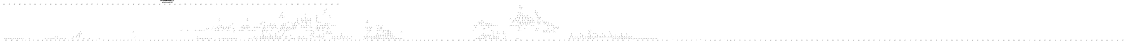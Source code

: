 # Network structure generated by ABC

digraph network {
size = "7.5,10";
center = true;
edge [dir = back];

{
  node [shape = plaintext];
  edge [style = invis];
  LevelTitle1 [label=""];
  LevelTitle2 [label=""];
  Level22 [label = ""];
  Level21 [label = ""];
  Level20 [label = ""];
  Level19 [label = ""];
  Level18 [label = ""];
  Level17 [label = ""];
  Level16 [label = ""];
  Level15 [label = ""];
  Level14 [label = ""];
  Level13 [label = ""];
  Level12 [label = ""];
  Level11 [label = ""];
  Level10 [label = ""];
  Level9 [label = ""];
  Level8 [label = ""];
  Level7 [label = ""];
  Level6 [label = ""];
  Level5 [label = ""];
  Level4 [label = ""];
  Level3 [label = ""];
  Level2 [label = ""];
  Level1 [label = ""];
  Level0 [label = ""];
  LevelTitle1 ->  LevelTitle2 ->  Level22 ->  Level21 ->  Level20 ->  Level19 ->  Level18 ->  Level17 ->  Level16 ->  Level15 ->  Level14 ->  Level13 ->  Level12 ->  Level11 ->  Level10 ->  Level9 ->  Level8 ->  Level7 ->  Level6 ->  Level5 ->  Level4 ->  Level3 ->  Level2 ->  Level1 ->  Level0;
}

{
  rank = same;
  LevelTitle1;
  title1 [shape=plaintext,
          fontsize=20,
          fontname = "Times-Roman",
          label="Network structure visualized by ABC\nBenchmark \"C2670.iscas\". Time was Thu Oct  8 20:27:35 2020. "
         ];
}

{
  rank = same;
  LevelTitle2;
  title2 [shape=plaintext,
          fontsize=18,
          fontname = "Times-Roman",
          label="The network contains 745 logic nodes and 0 latches.\n"
         ];
}

{
  rank = same;
  Level22;
  Node234 [label = "350(301)", shape = invtriangle, color = coral, fillcolor = coral];
  Node235 [label = "335(299)", shape = invtriangle, color = coral, fillcolor = coral];
  Node236 [label = "409(298)", shape = invtriangle, color = coral, fillcolor = coral];
  Node237 [label = "369(289)", shape = invtriangle, color = coral, fillcolor = coral];
  Node238 [label = "367(288)", shape = invtriangle, color = coral, fillcolor = coral];
  Node239 [label = "411(264)", shape = invtriangle, color = coral, fillcolor = coral];
  Node240 [label = "337(263)", shape = invtriangle, color = coral, fillcolor = coral];
  Node241 [label = "384(262)", shape = invtriangle, color = coral, fillcolor = coral];
  Node242 [label = "218(311)", shape = invtriangle, color = coral, fillcolor = coral];
  Node243 [label = "219(302)", shape = invtriangle, color = coral, fillcolor = coral];
  Node244 [label = "220(306)", shape = invtriangle, color = coral, fillcolor = coral];
  Node245 [label = "221(305)", shape = invtriangle, color = coral, fillcolor = coral];
  Node246 [label = "235(307)", shape = invtriangle, color = coral, fillcolor = coral];
  Node247 [label = "236(303)", shape = invtriangle, color = coral, fillcolor = coral];
  Node248 [label = "237(309)", shape = invtriangle, color = coral, fillcolor = coral];
  Node249 [label = "238(304)", shape = invtriangle, color = coral, fillcolor = coral];
  Node250 [label = "158(349)", shape = invtriangle, color = coral, fillcolor = coral];
  Node251 [label = "259(414)", shape = invtriangle, color = coral, fillcolor = coral];
  Node252 [label = "391(379)", shape = invtriangle, color = coral, fillcolor = coral];
  Node253 [label = "173(389)", shape = invtriangle, color = coral, fillcolor = coral];
  Node254 [label = "223(413)", shape = invtriangle, color = coral, fillcolor = coral];
  Node255 [label = "234(376)", shape = invtriangle, color = coral, fillcolor = coral];
  Node256 [label = "217(423)", shape = invtriangle, color = coral, fillcolor = coral];
  Node257 [label = "325(507)", shape = invtriangle, color = coral, fillcolor = coral];
  Node258 [label = "261(506)", shape = invtriangle, color = coral, fillcolor = coral];
  Node259 [label = "319(656)", shape = invtriangle, color = coral, fillcolor = coral];
  Node260 [label = "160(609)", shape = invtriangle, color = coral, fillcolor = coral];
  Node261 [label = "162(612)", shape = invtriangle, color = coral, fillcolor = coral];
  Node262 [label = "164(607)", shape = invtriangle, color = coral, fillcolor = coral];
  Node263 [label = "166(625)", shape = invtriangle, color = coral, fillcolor = coral];
  Node264 [label = "168(623)", shape = invtriangle, color = coral, fillcolor = coral];
  Node265 [label = "171(621)", shape = invtriangle, color = coral, fillcolor = coral];
  Node266 [label = "153(671)", shape = invtriangle, color = coral, fillcolor = coral];
  Node267 [label = "176(803)", shape = invtriangle, color = coral, fillcolor = coral];
  Node268 [label = "188(761)", shape = invtriangle, color = coral, fillcolor = coral];
  Node269 [label = "299(692)", shape = invtriangle, color = coral, fillcolor = coral];
  Node270 [label = "301(694)", shape = invtriangle, color = coral, fillcolor = coral];
  Node271 [label = "286(696)", shape = invtriangle, color = coral, fillcolor = coral];
  Node272 [label = "303(698)", shape = invtriangle, color = coral, fillcolor = coral];
  Node273 [label = "288(700)", shape = invtriangle, color = coral, fillcolor = coral];
  Node274 [label = "305(702)", shape = invtriangle, color = coral, fillcolor = coral];
  Node275 [label = "290(704)", shape = invtriangle, color = coral, fillcolor = coral];
  Node276 [label = "284(847)", shape = invtriangle, color = coral, fillcolor = coral];
  Node277 [label = "321(848)", shape = invtriangle, color = coral, fillcolor = coral];
  Node278 [label = "297(849)", shape = invtriangle, color = coral, fillcolor = coral];
  Node279 [label = "280(850)", shape = invtriangle, color = coral, fillcolor = coral];
  Node280 [label = "148(851)", shape = invtriangle, color = coral, fillcolor = coral];
  Node281 [label = "282(922)", shape = invtriangle, color = coral, fillcolor = coral];
  Node282 [label = "323(923)", shape = invtriangle, color = coral, fillcolor = coral];
  Node283 [label = "156(1046)", shape = invtriangle, color = coral, fillcolor = coral];
  Node284 [label = "401(1276)", shape = invtriangle, color = coral, fillcolor = coral];
  Node285 [label = "227(1179)", shape = invtriangle, color = coral, fillcolor = coral];
  Node286 [label = "229(1180)", shape = invtriangle, color = coral, fillcolor = coral];
  Node287 [label = "311(1278)", shape = invtriangle, color = coral, fillcolor = coral];
  Node288 [label = "150(1277)", shape = invtriangle, color = coral, fillcolor = coral];
  Node289 [label = "145(1358)", shape = invtriangle, color = coral, fillcolor = coral];
  Node290 [label = "395(1392)", shape = invtriangle, color = coral, fillcolor = coral];
  Node291 [label = "295(1400)", shape = invtriangle, color = coral, fillcolor = coral];
  Node292 [label = "331(1401)", shape = invtriangle, color = coral, fillcolor = coral];
  Node293 [label = "397(1406)", shape = invtriangle, color = coral, fillcolor = coral];
  Node294 [label = "329(1414)", shape = invtriangle, color = coral, fillcolor = coral];
  Node295 [label = "231(1422)", shape = invtriangle, color = coral, fillcolor = coral];
  Node296 [label = "308(1425)", shape = invtriangle, color = coral, fillcolor = coral];
  Node297 [label = "225(1424)", shape = invtriangle, color = coral, fillcolor = coral];
}

{
  rank = same;
  Level21;
  Node1009 [label = "1009\n", shape = ellipse];
}

{
  rank = same;
  Level20;
  Node1000 [label = "1000\n", shape = ellipse];
  Node1008 [label = "1008\n", shape = ellipse];
}

{
  rank = same;
  Level19;
  Node999 [label = "999\n", shape = ellipse];
  Node1029 [label = "1029\n", shape = ellipse];
}

{
  rank = same;
  Level18;
  Node967 [label = "967\n", shape = ellipse];
  Node1014 [label = "1014\n", shape = ellipse];
}

{
  rank = same;
  Level17;
  Node963 [label = "963\n", shape = ellipse];
  Node966 [label = "966\n", shape = ellipse];
  Node998 [label = "998\n", shape = ellipse];
  Node1007 [label = "1007\n", shape = ellipse];
  Node1013 [label = "1013\n", shape = ellipse];
  Node1028 [label = "1028\n", shape = ellipse];
}

{
  rank = same;
  Level16;
  Node749 [label = "749\n", shape = ellipse];
  Node909 [label = "909\n", shape = ellipse];
  Node952 [label = "952\n", shape = ellipse];
  Node962 [label = "962\n", shape = ellipse];
  Node974 [label = "974\n", shape = ellipse];
  Node1011 [label = "1011\n", shape = ellipse];
  Node1042 [label = "1042\n", shape = ellipse];
}

{
  rank = same;
  Level15;
  Node748 [label = "748\n", shape = ellipse];
  Node848 [label = "848\n", shape = ellipse];
  Node906 [label = "906\n", shape = ellipse];
  Node908 [label = "908\n", shape = ellipse];
  Node951 [label = "951\n", shape = ellipse];
  Node961 [label = "961\n", shape = ellipse];
  Node965 [label = "965\n", shape = ellipse];
  Node973 [label = "973\n", shape = ellipse];
  Node997 [label = "997\n", shape = ellipse];
  Node1006 [label = "1006\n", shape = ellipse];
  Node1010 [label = "1010\n", shape = ellipse];
}

{
  rank = same;
  Level14;
  Node666 [label = "666\n", shape = ellipse];
  Node744 [label = "744\n", shape = ellipse];
  Node816 [label = "816\n", shape = ellipse];
  Node847 [label = "847\n", shape = ellipse];
  Node866 [label = "866\n", shape = ellipse];
  Node895 [label = "895\n", shape = ellipse];
  Node905 [label = "905\n", shape = ellipse];
  Node907 [label = "907\n", shape = ellipse];
  Node937 [label = "937\n", shape = ellipse];
  Node950 [label = "950\n", shape = ellipse];
  Node960 [label = "960\n", shape = ellipse];
  Node964 [label = "964\n", shape = ellipse];
  Node972 [label = "972\n", shape = ellipse];
  Node995 [label = "995\n", shape = ellipse];
  Node996 [label = "996\n", shape = ellipse];
  Node1005 [label = "1005\n", shape = ellipse];
}

{
  rank = same;
  Level13;
  Node631 [label = "631\n", shape = ellipse];
  Node665 [label = "665\n", shape = ellipse];
  Node743 [label = "743\n", shape = ellipse];
  Node772 [label = "772\n", shape = ellipse];
  Node815 [label = "815\n", shape = ellipse];
  Node846 [label = "846\n", shape = ellipse];
  Node865 [label = "865\n", shape = ellipse];
  Node885 [label = "885\n", shape = ellipse];
  Node894 [label = "894\n", shape = ellipse];
  Node904 [label = "904\n", shape = ellipse];
  Node923 [label = "923\n", shape = ellipse];
  Node936 [label = "936\n", shape = ellipse];
  Node940 [label = "940\n", shape = ellipse];
  Node955 [label = "955\n", shape = ellipse];
  Node971 [label = "971\n", shape = ellipse];
  Node986 [label = "986\n", shape = ellipse];
  Node994 [label = "994\n", shape = ellipse];
  Node1004 [label = "1004\n", shape = ellipse];
}

{
  rank = same;
  Level12;
  Node630 [label = "630\n", shape = ellipse];
  Node664 [label = "664\n", shape = ellipse];
  Node742 [label = "742\n", shape = ellipse];
  Node770 [label = "770\n", shape = ellipse];
  Node813 [label = "813\n", shape = ellipse];
  Node814 [label = "814\n", shape = ellipse];
  Node844 [label = "844\n", shape = ellipse];
  Node845 [label = "845\n", shape = ellipse];
  Node863 [label = "863\n", shape = ellipse];
  Node864 [label = "864\n", shape = ellipse];
  Node879 [label = "879\n", shape = ellipse];
  Node888 [label = "888\n", shape = ellipse];
  Node898 [label = "898\n", shape = ellipse];
  Node917 [label = "917\n", shape = ellipse];
  Node926 [label = "926\n", shape = ellipse];
  Node935 [label = "935\n", shape = ellipse];
  Node938 [label = "938\n", shape = ellipse];
  Node939 [label = "939\n", shape = ellipse];
  Node949 [label = "949\n", shape = ellipse];
  Node953 [label = "953\n", shape = ellipse];
  Node954 [label = "954\n", shape = ellipse];
  Node970 [label = "970\n", shape = ellipse];
  Node981 [label = "981\n", shape = ellipse];
  Node989 [label = "989\n", shape = ellipse];
  Node1003 [label = "1003\n", shape = ellipse];
}

{
  rank = same;
  Level11;
  Node629 [label = "629\n", shape = ellipse];
  Node663 [label = "663\n", shape = ellipse];
  Node741 [label = "741\n", shape = ellipse];
  Node769 [label = "769\n", shape = ellipse];
  Node812 [label = "812\n", shape = ellipse];
  Node843 [label = "843\n", shape = ellipse];
  Node862 [label = "862\n", shape = ellipse];
  Node876 [label = "876\n", shape = ellipse];
  Node877 [label = "877\n", shape = ellipse];
  Node878 [label = "878\n", shape = ellipse];
  Node884 [label = "884\n", shape = ellipse];
  Node886 [label = "886\n", shape = ellipse];
  Node887 [label = "887\n", shape = ellipse];
  Node893 [label = "893\n", shape = ellipse];
  Node896 [label = "896\n", shape = ellipse];
  Node897 [label = "897\n", shape = ellipse];
  Node903 [label = "903\n", shape = ellipse];
  Node914 [label = "914\n", shape = ellipse];
  Node915 [label = "915\n", shape = ellipse];
  Node916 [label = "916\n", shape = ellipse];
  Node922 [label = "922\n", shape = ellipse];
  Node924 [label = "924\n", shape = ellipse];
  Node925 [label = "925\n", shape = ellipse];
  Node930 [label = "930\n", shape = ellipse];
  Node934 [label = "934\n", shape = ellipse];
  Node944 [label = "944\n", shape = ellipse];
  Node948 [label = "948\n", shape = ellipse];
  Node959 [label = "959\n", shape = ellipse];
  Node968 [label = "968\n", shape = ellipse];
  Node969 [label = "969\n", shape = ellipse];
  Node978 [label = "978\n", shape = ellipse];
  Node979 [label = "979\n", shape = ellipse];
  Node980 [label = "980\n", shape = ellipse];
  Node985 [label = "985\n", shape = ellipse];
  Node987 [label = "987\n", shape = ellipse];
  Node988 [label = "988\n", shape = ellipse];
  Node993 [label = "993\n", shape = ellipse];
  Node1001 [label = "1001\n", shape = ellipse];
  Node1002 [label = "1002\n", shape = ellipse];
}

{
  rank = same;
  Level10;
  Node628 [label = "628\n", shape = ellipse];
  Node662 [label = "662\n", shape = ellipse];
  Node676 [label = "676\n", shape = ellipse];
  Node740 [label = "740\n", shape = ellipse];
  Node767 [label = "767\n", shape = ellipse];
  Node768 [label = "768\n", shape = ellipse];
  Node806 [label = "806\n", shape = ellipse];
  Node811 [label = "811\n", shape = ellipse];
  Node837 [label = "837\n", shape = ellipse];
  Node842 [label = "842\n", shape = ellipse];
  Node856 [label = "856\n", shape = ellipse];
  Node861 [label = "861\n", shape = ellipse];
  Node873 [label = "873\n", shape = ellipse];
  Node875 [label = "875\n", shape = ellipse];
  Node881 [label = "881\n", shape = ellipse];
  Node883 [label = "883\n", shape = ellipse];
  Node890 [label = "890\n", shape = ellipse];
  Node892 [label = "892\n", shape = ellipse];
  Node900 [label = "900\n", shape = ellipse];
  Node902 [label = "902\n", shape = ellipse];
  Node911 [label = "911\n", shape = ellipse];
  Node913 [label = "913\n", shape = ellipse];
  Node919 [label = "919\n", shape = ellipse];
  Node921 [label = "921\n", shape = ellipse];
  Node929 [label = "929\n", shape = ellipse];
  Node933 [label = "933\n", shape = ellipse];
  Node943 [label = "943\n", shape = ellipse];
  Node947 [label = "947\n", shape = ellipse];
  Node958 [label = "958\n", shape = ellipse];
  Node977 [label = "977\n", shape = ellipse];
  Node984 [label = "984\n", shape = ellipse];
  Node992 [label = "992\n", shape = ellipse];
  Node1012 [label = "1012\n", shape = ellipse];
}

{
  rank = same;
  Level9;
  Node495 [label = "495\n", shape = ellipse];
  Node528 [label = "528\n", shape = ellipse];
  Node603 [label = "603\n", shape = ellipse];
  Node609 [label = "609\n", shape = ellipse];
  Node615 [label = "615\n", shape = ellipse];
  Node621 [label = "621\n", shape = ellipse];
  Node627 [label = "627\n", shape = ellipse];
  Node637 [label = "637\n", shape = ellipse];
  Node643 [label = "643\n", shape = ellipse];
  Node649 [label = "649\n", shape = ellipse];
  Node655 [label = "655\n", shape = ellipse];
  Node661 [label = "661\n", shape = ellipse];
  Node675 [label = "675\n", shape = ellipse];
  Node682 [label = "682\n", shape = ellipse];
  Node688 [label = "688\n", shape = ellipse];
  Node705 [label = "705\n", shape = ellipse];
  Node722 [label = "722\n", shape = ellipse];
  Node739 [label = "739\n", shape = ellipse];
  Node755 [label = "755\n", shape = ellipse];
  Node781 [label = "781\n", shape = ellipse];
  Node803 [label = "803\n", shape = ellipse];
  Node805 [label = "805\n", shape = ellipse];
  Node808 [label = "808\n", shape = ellipse];
  Node810 [label = "810\n", shape = ellipse];
  Node826 [label = "826\n", shape = ellipse];
  Node834 [label = "834\n", shape = ellipse];
  Node836 [label = "836\n", shape = ellipse];
  Node839 [label = "839\n", shape = ellipse];
  Node841 [label = "841\n", shape = ellipse];
  Node853 [label = "853\n", shape = ellipse];
  Node855 [label = "855\n", shape = ellipse];
  Node858 [label = "858\n", shape = ellipse];
  Node860 [label = "860\n", shape = ellipse];
  Node870 [label = "870\n", shape = ellipse];
  Node874 [label = "874\n", shape = ellipse];
  Node880 [label = "880\n", shape = ellipse];
  Node882 [label = "882\n", shape = ellipse];
  Node889 [label = "889\n", shape = ellipse];
  Node891 [label = "891\n", shape = ellipse];
  Node899 [label = "899\n", shape = ellipse];
  Node901 [label = "901\n", shape = ellipse];
  Node910 [label = "910\n", shape = ellipse];
  Node912 [label = "912\n", shape = ellipse];
  Node918 [label = "918\n", shape = ellipse];
  Node920 [label = "920\n", shape = ellipse];
  Node927 [label = "927\n", shape = ellipse];
  Node928 [label = "928\n", shape = ellipse];
  Node931 [label = "931\n", shape = ellipse];
  Node932 [label = "932\n", shape = ellipse];
  Node941 [label = "941\n", shape = ellipse];
  Node942 [label = "942\n", shape = ellipse];
  Node945 [label = "945\n", shape = ellipse];
  Node946 [label = "946\n", shape = ellipse];
  Node956 [label = "956\n", shape = ellipse];
  Node957 [label = "957\n", shape = ellipse];
  Node975 [label = "975\n", shape = ellipse];
  Node976 [label = "976\n", shape = ellipse];
  Node982 [label = "982\n", shape = ellipse];
  Node983 [label = "983\n", shape = ellipse];
  Node990 [label = "990\n", shape = ellipse];
  Node991 [label = "991\n", shape = ellipse];
  Node1041 [label = "1041\n", shape = ellipse];
}

{
  rank = same;
  Level8;
  Node465 [label = "465\n", shape = ellipse];
  Node468 [label = "468\n", shape = ellipse];
  Node494 [label = "494\n", shape = ellipse];
  Node527 [label = "527\n", shape = ellipse];
  Node554 [label = "554\n", shape = ellipse];
  Node586 [label = "586\n", shape = ellipse];
  Node601 [label = "601\n", shape = ellipse];
  Node602 [label = "602\n", shape = ellipse];
  Node607 [label = "607\n", shape = ellipse];
  Node608 [label = "608\n", shape = ellipse];
  Node613 [label = "613\n", shape = ellipse];
  Node614 [label = "614\n", shape = ellipse];
  Node619 [label = "619\n", shape = ellipse];
  Node620 [label = "620\n", shape = ellipse];
  Node625 [label = "625\n", shape = ellipse];
  Node626 [label = "626\n", shape = ellipse];
  Node635 [label = "635\n", shape = ellipse];
  Node636 [label = "636\n", shape = ellipse];
  Node641 [label = "641\n", shape = ellipse];
  Node642 [label = "642\n", shape = ellipse];
  Node647 [label = "647\n", shape = ellipse];
  Node648 [label = "648\n", shape = ellipse];
  Node653 [label = "653\n", shape = ellipse];
  Node654 [label = "654\n", shape = ellipse];
  Node659 [label = "659\n", shape = ellipse];
  Node660 [label = "660\n", shape = ellipse];
  Node673 [label = "673\n", shape = ellipse];
  Node674 [label = "674\n", shape = ellipse];
  Node680 [label = "680\n", shape = ellipse];
  Node681 [label = "681\n", shape = ellipse];
  Node686 [label = "686\n", shape = ellipse];
  Node687 [label = "687\n", shape = ellipse];
  Node703 [label = "703\n", shape = ellipse];
  Node704 [label = "704\n", shape = ellipse];
  Node720 [label = "720\n", shape = ellipse];
  Node721 [label = "721\n", shape = ellipse];
  Node737 [label = "737\n", shape = ellipse];
  Node738 [label = "738\n", shape = ellipse];
  Node753 [label = "753\n", shape = ellipse];
  Node754 [label = "754\n", shape = ellipse];
  Node779 [label = "779\n", shape = ellipse];
  Node780 [label = "780\n", shape = ellipse];
  Node802 [label = "802\n", shape = ellipse];
  Node804 [label = "804\n", shape = ellipse];
  Node807 [label = "807\n", shape = ellipse];
  Node809 [label = "809\n", shape = ellipse];
  Node824 [label = "824\n", shape = ellipse];
  Node825 [label = "825\n", shape = ellipse];
  Node833 [label = "833\n", shape = ellipse];
  Node835 [label = "835\n", shape = ellipse];
  Node838 [label = "838\n", shape = ellipse];
  Node840 [label = "840\n", shape = ellipse];
  Node852 [label = "852\n", shape = ellipse];
  Node854 [label = "854\n", shape = ellipse];
  Node857 [label = "857\n", shape = ellipse];
  Node859 [label = "859\n", shape = ellipse];
  Node869 [label = "869\n", shape = ellipse];
  Node1039 [label = "1039\n", shape = ellipse];
  Node1040 [label = "1040\n", shape = ellipse];
}

{
  rank = same;
  Level7;
  Node395 [label = "395\n", shape = ellipse];
  Node401 [label = "401\n", shape = ellipse];
  Node458 [label = "458\n", shape = ellipse];
  Node461 [label = "461\n", shape = ellipse];
  Node463 [label = "463\n", shape = ellipse];
  Node467 [label = "467\n", shape = ellipse];
  Node479 [label = "479\n", shape = ellipse];
  Node492 [label = "492\n", shape = ellipse];
  Node493 [label = "493\n", shape = ellipse];
  Node525 [label = "525\n", shape = ellipse];
  Node526 [label = "526\n", shape = ellipse];
  Node552 [label = "552\n", shape = ellipse];
  Node553 [label = "553\n", shape = ellipse];
  Node584 [label = "584\n", shape = ellipse];
  Node585 [label = "585\n", shape = ellipse];
  Node600 [label = "600\n", shape = ellipse];
  Node606 [label = "606\n", shape = ellipse];
  Node612 [label = "612\n", shape = ellipse];
  Node618 [label = "618\n", shape = ellipse];
  Node624 [label = "624\n", shape = ellipse];
  Node634 [label = "634\n", shape = ellipse];
  Node640 [label = "640\n", shape = ellipse];
  Node646 [label = "646\n", shape = ellipse];
  Node652 [label = "652\n", shape = ellipse];
  Node658 [label = "658\n", shape = ellipse];
  Node669 [label = "669\n", shape = ellipse];
  Node672 [label = "672\n", shape = ellipse];
  Node679 [label = "679\n", shape = ellipse];
  Node685 [label = "685\n", shape = ellipse];
  Node702 [label = "702\n", shape = ellipse];
  Node719 [label = "719\n", shape = ellipse];
  Node736 [label = "736\n", shape = ellipse];
  Node752 [label = "752\n", shape = ellipse];
  Node775 [label = "775\n", shape = ellipse];
  Node778 [label = "778\n", shape = ellipse];
  Node795 [label = "795\n", shape = ellipse];
  Node798 [label = "798\n", shape = ellipse];
  Node801 [label = "801\n", shape = ellipse];
  Node820 [label = "820\n", shape = ellipse];
  Node823 [label = "823\n", shape = ellipse];
  Node829 [label = "829\n", shape = ellipse];
  Node832 [label = "832\n", shape = ellipse];
  Node851 [label = "851\n", shape = ellipse];
  Node868 [label = "868\n", shape = ellipse];
  Node872 [label = "872\n", shape = ellipse];
}

{
  rank = same;
  Level6;
  Node394 [label = "394\n", shape = ellipse];
  Node398 [label = "398\n", shape = ellipse];
  Node400 [label = "400\n", shape = ellipse];
  Node456 [label = "456\n", shape = ellipse];
  Node457 [label = "457\n", shape = ellipse];
  Node459 [label = "459\n", shape = ellipse];
  Node460 [label = "460\n", shape = ellipse];
  Node462 [label = "462\n", shape = ellipse];
  Node464 [label = "464\n", shape = ellipse];
  Node466 [label = "466\n", shape = ellipse];
  Node477 [label = "477\n", shape = ellipse];
  Node478 [label = "478\n", shape = ellipse];
  Node491 [label = "491\n", shape = ellipse];
  Node524 [label = "524\n", shape = ellipse];
  Node551 [label = "551\n", shape = ellipse];
  Node583 [label = "583\n", shape = ellipse];
  Node599 [label = "599\n", shape = ellipse];
  Node605 [label = "605\n", shape = ellipse];
  Node611 [label = "611\n", shape = ellipse];
  Node617 [label = "617\n", shape = ellipse];
  Node623 [label = "623\n", shape = ellipse];
  Node633 [label = "633\n", shape = ellipse];
  Node639 [label = "639\n", shape = ellipse];
  Node645 [label = "645\n", shape = ellipse];
  Node651 [label = "651\n", shape = ellipse];
  Node657 [label = "657\n", shape = ellipse];
  Node668 [label = "668\n", shape = ellipse];
  Node671 [label = "671\n", shape = ellipse];
  Node678 [label = "678\n", shape = ellipse];
  Node684 [label = "684\n", shape = ellipse];
  Node701 [label = "701\n", shape = ellipse];
  Node718 [label = "718\n", shape = ellipse];
  Node735 [label = "735\n", shape = ellipse];
  Node750 [label = "750\n", shape = ellipse];
  Node751 [label = "751\n", shape = ellipse];
  Node771 [label = "771\n", shape = ellipse];
  Node773 [label = "773\n", shape = ellipse];
  Node774 [label = "774\n", shape = ellipse];
  Node776 [label = "776\n", shape = ellipse];
  Node777 [label = "777\n", shape = ellipse];
  Node793 [label = "793\n", shape = ellipse];
  Node794 [label = "794\n", shape = ellipse];
  Node796 [label = "796\n", shape = ellipse];
  Node797 [label = "797\n", shape = ellipse];
  Node799 [label = "799\n", shape = ellipse];
  Node800 [label = "800\n", shape = ellipse];
  Node817 [label = "817\n", shape = ellipse];
  Node818 [label = "818\n", shape = ellipse];
  Node819 [label = "819\n", shape = ellipse];
  Node821 [label = "821\n", shape = ellipse];
  Node822 [label = "822\n", shape = ellipse];
  Node827 [label = "827\n", shape = ellipse];
  Node828 [label = "828\n", shape = ellipse];
  Node830 [label = "830\n", shape = ellipse];
  Node831 [label = "831\n", shape = ellipse];
  Node849 [label = "849\n", shape = ellipse];
  Node850 [label = "850\n", shape = ellipse];
  Node867 [label = "867\n", shape = ellipse];
  Node871 [label = "871\n", shape = ellipse];
  Node1025 [label = "1025\n", shape = ellipse];
  Node1026 [label = "1026\n", shape = ellipse];
  Node1027 [label = "1027\n", shape = ellipse];
}

{
  rank = same;
  Level5;
  Node316 [label = "316\n", shape = ellipse];
  Node327 [label = "327\n", shape = ellipse];
  Node338 [label = "338\n", shape = ellipse];
  Node349 [label = "349\n", shape = ellipse];
  Node360 [label = "360\n", shape = ellipse];
  Node371 [label = "371\n", shape = ellipse];
  Node382 [label = "382\n", shape = ellipse];
  Node393 [label = "393\n", shape = ellipse];
  Node412 [label = "412\n", shape = ellipse];
  Node422 [label = "422\n", shape = ellipse];
  Node433 [label = "433\n", shape = ellipse];
  Node444 [label = "444\n", shape = ellipse];
  Node455 [label = "455\n", shape = ellipse];
  Node476 [label = "476\n", shape = ellipse];
  Node490 [label = "490\n", shape = ellipse];
  Node518 [label = "518\n", shape = ellipse];
  Node523 [label = "523\n", shape = ellipse];
  Node545 [label = "545\n", shape = ellipse];
  Node550 [label = "550\n", shape = ellipse];
  Node577 [label = "577\n", shape = ellipse];
  Node582 [label = "582\n", shape = ellipse];
  Node598 [label = "598\n", shape = ellipse];
  Node700 [label = "700\n", shape = ellipse];
  Node717 [label = "717\n", shape = ellipse];
  Node734 [label = "734\n", shape = ellipse];
  Node766 [label = "766\n", shape = ellipse];
  Node792 [label = "792\n", shape = ellipse];
  Node1024 [label = "1024\n", shape = ellipse];
}

{
  rank = same;
  Level4;
  Node313 [label = "313\n", shape = ellipse];
  Node314 [label = "314\n", shape = ellipse];
  Node315 [label = "315\n", shape = ellipse];
  Node326 [label = "326\n", shape = ellipse];
  Node337 [label = "337\n", shape = ellipse];
  Node348 [label = "348\n", shape = ellipse];
  Node359 [label = "359\n", shape = ellipse];
  Node370 [label = "370\n", shape = ellipse];
  Node381 [label = "381\n", shape = ellipse];
  Node392 [label = "392\n", shape = ellipse];
  Node411 [label = "411\n", shape = ellipse];
  Node421 [label = "421\n", shape = ellipse];
  Node432 [label = "432\n", shape = ellipse];
  Node443 [label = "443\n", shape = ellipse];
  Node454 [label = "454\n", shape = ellipse];
  Node475 [label = "475\n", shape = ellipse];
  Node489 [label = "489\n", shape = ellipse];
  Node504 [label = "504\n", shape = ellipse];
  Node515 [label = "515\n", shape = ellipse];
  Node517 [label = "517\n", shape = ellipse];
  Node520 [label = "520\n", shape = ellipse];
  Node522 [label = "522\n", shape = ellipse];
  Node542 [label = "542\n", shape = ellipse];
  Node544 [label = "544\n", shape = ellipse];
  Node547 [label = "547\n", shape = ellipse];
  Node549 [label = "549\n", shape = ellipse];
  Node563 [label = "563\n", shape = ellipse];
  Node574 [label = "574\n", shape = ellipse];
  Node576 [label = "576\n", shape = ellipse];
  Node579 [label = "579\n", shape = ellipse];
  Node581 [label = "581\n", shape = ellipse];
  Node597 [label = "597\n", shape = ellipse];
  Node699 [label = "699\n", shape = ellipse];
  Node716 [label = "716\n", shape = ellipse];
  Node733 [label = "733\n", shape = ellipse];
  Node765 [label = "765\n", shape = ellipse];
  Node791 [label = "791\n", shape = ellipse];
}

{
  rank = same;
  Level3;
  Node300 [label = "300\n", shape = ellipse];
  Node309 [label = "309\n", shape = ellipse];
  Node312 [label = "312\n", shape = ellipse];
  Node325 [label = "325\n", shape = ellipse];
  Node336 [label = "336\n", shape = ellipse];
  Node347 [label = "347\n", shape = ellipse];
  Node358 [label = "358\n", shape = ellipse];
  Node369 [label = "369\n", shape = ellipse];
  Node380 [label = "380\n", shape = ellipse];
  Node391 [label = "391\n", shape = ellipse];
  Node410 [label = "410\n", shape = ellipse];
  Node420 [label = "420\n", shape = ellipse];
  Node431 [label = "431\n", shape = ellipse];
  Node442 [label = "442\n", shape = ellipse];
  Node453 [label = "453\n", shape = ellipse];
  Node474 [label = "474\n", shape = ellipse];
  Node488 [label = "488\n", shape = ellipse];
  Node502 [label = "502\n", shape = ellipse];
  Node503 [label = "503\n", shape = ellipse];
  Node514 [label = "514\n", shape = ellipse];
  Node516 [label = "516\n", shape = ellipse];
  Node519 [label = "519\n", shape = ellipse];
  Node521 [label = "521\n", shape = ellipse];
  Node541 [label = "541\n", shape = ellipse];
  Node543 [label = "543\n", shape = ellipse];
  Node546 [label = "546\n", shape = ellipse];
  Node548 [label = "548\n", shape = ellipse];
  Node561 [label = "561\n", shape = ellipse];
  Node562 [label = "562\n", shape = ellipse];
  Node573 [label = "573\n", shape = ellipse];
  Node575 [label = "575\n", shape = ellipse];
  Node578 [label = "578\n", shape = ellipse];
  Node580 [label = "580\n", shape = ellipse];
  Node596 [label = "596\n", shape = ellipse];
  Node698 [label = "698\n", shape = ellipse];
  Node715 [label = "715\n", shape = ellipse];
  Node732 [label = "732\n", shape = ellipse];
  Node764 [label = "764\n", shape = ellipse];
  Node790 [label = "790\n", shape = ellipse];
}

{
  rank = same;
  Level2;
  Node299 [label = "299\n", shape = ellipse];
  Node302 [label = "302\n", shape = ellipse];
  Node305 [label = "305\n", shape = ellipse];
  Node306 [label = "306\n", shape = ellipse];
  Node308 [label = "308\n", shape = ellipse];
  Node311 [label = "311\n", shape = ellipse];
  Node318 [label = "318\n", shape = ellipse];
  Node320 [label = "320\n", shape = ellipse];
  Node322 [label = "322\n", shape = ellipse];
  Node324 [label = "324\n", shape = ellipse];
  Node329 [label = "329\n", shape = ellipse];
  Node331 [label = "331\n", shape = ellipse];
  Node333 [label = "333\n", shape = ellipse];
  Node335 [label = "335\n", shape = ellipse];
  Node340 [label = "340\n", shape = ellipse];
  Node342 [label = "342\n", shape = ellipse];
  Node344 [label = "344\n", shape = ellipse];
  Node346 [label = "346\n", shape = ellipse];
  Node351 [label = "351\n", shape = ellipse];
  Node353 [label = "353\n", shape = ellipse];
  Node355 [label = "355\n", shape = ellipse];
  Node357 [label = "357\n", shape = ellipse];
  Node362 [label = "362\n", shape = ellipse];
  Node364 [label = "364\n", shape = ellipse];
  Node366 [label = "366\n", shape = ellipse];
  Node368 [label = "368\n", shape = ellipse];
  Node373 [label = "373\n", shape = ellipse];
  Node375 [label = "375\n", shape = ellipse];
  Node377 [label = "377\n", shape = ellipse];
  Node379 [label = "379\n", shape = ellipse];
  Node384 [label = "384\n", shape = ellipse];
  Node386 [label = "386\n", shape = ellipse];
  Node388 [label = "388\n", shape = ellipse];
  Node390 [label = "390\n", shape = ellipse];
  Node397 [label = "397\n", shape = ellipse];
  Node403 [label = "403\n", shape = ellipse];
  Node405 [label = "405\n", shape = ellipse];
  Node407 [label = "407\n", shape = ellipse];
  Node409 [label = "409\n", shape = ellipse];
  Node414 [label = "414\n", shape = ellipse];
  Node416 [label = "416\n", shape = ellipse];
  Node419 [label = "419\n", shape = ellipse];
  Node424 [label = "424\n", shape = ellipse];
  Node426 [label = "426\n", shape = ellipse];
  Node428 [label = "428\n", shape = ellipse];
  Node430 [label = "430\n", shape = ellipse];
  Node435 [label = "435\n", shape = ellipse];
  Node437 [label = "437\n", shape = ellipse];
  Node439 [label = "439\n", shape = ellipse];
  Node441 [label = "441\n", shape = ellipse];
  Node446 [label = "446\n", shape = ellipse];
  Node448 [label = "448\n", shape = ellipse];
  Node450 [label = "450\n", shape = ellipse];
  Node452 [label = "452\n", shape = ellipse];
  Node473 [label = "473\n", shape = ellipse];
  Node481 [label = "481\n", shape = ellipse];
  Node483 [label = "483\n", shape = ellipse];
  Node485 [label = "485\n", shape = ellipse];
  Node487 [label = "487\n", shape = ellipse];
  Node498 [label = "498\n", shape = ellipse];
  Node501 [label = "501\n", shape = ellipse];
  Node507 [label = "507\n", shape = ellipse];
  Node510 [label = "510\n", shape = ellipse];
  Node513 [label = "513\n", shape = ellipse];
  Node531 [label = "531\n", shape = ellipse];
  Node534 [label = "534\n", shape = ellipse];
  Node537 [label = "537\n", shape = ellipse];
  Node540 [label = "540\n", shape = ellipse];
  Node557 [label = "557\n", shape = ellipse];
  Node560 [label = "560\n", shape = ellipse];
  Node566 [label = "566\n", shape = ellipse];
  Node569 [label = "569\n", shape = ellipse];
  Node572 [label = "572\n", shape = ellipse];
  Node589 [label = "589\n", shape = ellipse];
  Node591 [label = "591\n", shape = ellipse];
  Node593 [label = "593\n", shape = ellipse];
  Node595 [label = "595\n", shape = ellipse];
  Node691 [label = "691\n", shape = ellipse];
  Node693 [label = "693\n", shape = ellipse];
  Node695 [label = "695\n", shape = ellipse];
  Node697 [label = "697\n", shape = ellipse];
  Node708 [label = "708\n", shape = ellipse];
  Node710 [label = "710\n", shape = ellipse];
  Node712 [label = "712\n", shape = ellipse];
  Node714 [label = "714\n", shape = ellipse];
  Node725 [label = "725\n", shape = ellipse];
  Node727 [label = "727\n", shape = ellipse];
  Node729 [label = "729\n", shape = ellipse];
  Node731 [label = "731\n", shape = ellipse];
  Node747 [label = "747\n", shape = ellipse];
  Node757 [label = "757\n", shape = ellipse];
  Node759 [label = "759\n", shape = ellipse];
  Node761 [label = "761\n", shape = ellipse];
  Node763 [label = "763\n", shape = ellipse];
  Node783 [label = "783\n", shape = ellipse];
  Node785 [label = "785\n", shape = ellipse];
  Node787 [label = "787\n", shape = ellipse];
  Node789 [label = "789\n", shape = ellipse];
}

{
  rank = same;
  Level1;
  Node298 [label = "298\n", shape = ellipse];
  Node301 [label = "301\n", shape = ellipse];
  Node303 [label = "303\n", shape = ellipse];
  Node304 [label = "304\n", shape = ellipse];
  Node307 [label = "307\n", shape = ellipse];
  Node310 [label = "310\n", shape = ellipse];
  Node317 [label = "317\n", shape = ellipse];
  Node319 [label = "319\n", shape = ellipse];
  Node321 [label = "321\n", shape = ellipse];
  Node323 [label = "323\n", shape = ellipse];
  Node328 [label = "328\n", shape = ellipse];
  Node330 [label = "330\n", shape = ellipse];
  Node332 [label = "332\n", shape = ellipse];
  Node334 [label = "334\n", shape = ellipse];
  Node339 [label = "339\n", shape = ellipse];
  Node341 [label = "341\n", shape = ellipse];
  Node343 [label = "343\n", shape = ellipse];
  Node345 [label = "345\n", shape = ellipse];
  Node350 [label = "350\n", shape = ellipse];
  Node352 [label = "352\n", shape = ellipse];
  Node354 [label = "354\n", shape = ellipse];
  Node356 [label = "356\n", shape = ellipse];
  Node361 [label = "361\n", shape = ellipse];
  Node363 [label = "363\n", shape = ellipse];
  Node365 [label = "365\n", shape = ellipse];
  Node367 [label = "367\n", shape = ellipse];
  Node372 [label = "372\n", shape = ellipse];
  Node374 [label = "374\n", shape = ellipse];
  Node376 [label = "376\n", shape = ellipse];
  Node378 [label = "378\n", shape = ellipse];
  Node383 [label = "383\n", shape = ellipse];
  Node385 [label = "385\n", shape = ellipse];
  Node387 [label = "387\n", shape = ellipse];
  Node389 [label = "389\n", shape = ellipse];
  Node396 [label = "396\n", shape = ellipse];
  Node399 [label = "399\n", shape = ellipse];
  Node402 [label = "402\n", shape = ellipse];
  Node404 [label = "404\n", shape = ellipse];
  Node406 [label = "406\n", shape = ellipse];
  Node408 [label = "408\n", shape = ellipse];
  Node413 [label = "413\n", shape = ellipse];
  Node415 [label = "415\n", shape = ellipse];
  Node417 [label = "417\n", shape = ellipse];
  Node418 [label = "418\n", shape = ellipse];
  Node423 [label = "423\n", shape = ellipse];
  Node425 [label = "425\n", shape = ellipse];
  Node427 [label = "427\n", shape = ellipse];
  Node429 [label = "429\n", shape = ellipse];
  Node434 [label = "434\n", shape = ellipse];
  Node436 [label = "436\n", shape = ellipse];
  Node438 [label = "438\n", shape = ellipse];
  Node440 [label = "440\n", shape = ellipse];
  Node445 [label = "445\n", shape = ellipse];
  Node447 [label = "447\n", shape = ellipse];
  Node449 [label = "449\n", shape = ellipse];
  Node451 [label = "451\n", shape = ellipse];
  Node469 [label = "469\n", shape = ellipse];
  Node470 [label = "470\n", shape = ellipse];
  Node471 [label = "471\n", shape = ellipse];
  Node472 [label = "472\n", shape = ellipse];
  Node480 [label = "480\n", shape = ellipse];
  Node482 [label = "482\n", shape = ellipse];
  Node484 [label = "484\n", shape = ellipse];
  Node486 [label = "486\n", shape = ellipse];
  Node496 [label = "496\n", shape = ellipse];
  Node497 [label = "497\n", shape = ellipse];
  Node499 [label = "499\n", shape = ellipse];
  Node500 [label = "500\n", shape = ellipse];
  Node505 [label = "505\n", shape = ellipse];
  Node506 [label = "506\n", shape = ellipse];
  Node508 [label = "508\n", shape = ellipse];
  Node509 [label = "509\n", shape = ellipse];
  Node511 [label = "511\n", shape = ellipse];
  Node512 [label = "512\n", shape = ellipse];
  Node529 [label = "529\n", shape = ellipse];
  Node530 [label = "530\n", shape = ellipse];
  Node532 [label = "532\n", shape = ellipse];
  Node533 [label = "533\n", shape = ellipse];
  Node535 [label = "535\n", shape = ellipse];
  Node536 [label = "536\n", shape = ellipse];
  Node538 [label = "538\n", shape = ellipse];
  Node539 [label = "539\n", shape = ellipse];
  Node555 [label = "555\n", shape = ellipse];
  Node556 [label = "556\n", shape = ellipse];
  Node558 [label = "558\n", shape = ellipse];
  Node559 [label = "559\n", shape = ellipse];
  Node564 [label = "564\n", shape = ellipse];
  Node565 [label = "565\n", shape = ellipse];
  Node567 [label = "567\n", shape = ellipse];
  Node568 [label = "568\n", shape = ellipse];
  Node570 [label = "570\n", shape = ellipse];
  Node571 [label = "571\n", shape = ellipse];
  Node587 [label = "587\n", shape = ellipse];
  Node588 [label = "588\n", shape = ellipse];
  Node590 [label = "590\n", shape = ellipse];
  Node592 [label = "592\n", shape = ellipse];
  Node594 [label = "594\n", shape = ellipse];
  Node604 [label = "604\n", shape = ellipse];
  Node610 [label = "610\n", shape = ellipse];
  Node616 [label = "616\n", shape = ellipse];
  Node622 [label = "622\n", shape = ellipse];
  Node632 [label = "632\n", shape = ellipse];
  Node638 [label = "638\n", shape = ellipse];
  Node644 [label = "644\n", shape = ellipse];
  Node650 [label = "650\n", shape = ellipse];
  Node656 [label = "656\n", shape = ellipse];
  Node667 [label = "667\n", shape = ellipse];
  Node670 [label = "670\n", shape = ellipse];
  Node677 [label = "677\n", shape = ellipse];
  Node683 [label = "683\n", shape = ellipse];
  Node689 [label = "689\n", shape = ellipse];
  Node690 [label = "690\n", shape = ellipse];
  Node692 [label = "692\n", shape = ellipse];
  Node694 [label = "694\n", shape = ellipse];
  Node696 [label = "696\n", shape = ellipse];
  Node706 [label = "706\n", shape = ellipse];
  Node707 [label = "707\n", shape = ellipse];
  Node709 [label = "709\n", shape = ellipse];
  Node711 [label = "711\n", shape = ellipse];
  Node713 [label = "713\n", shape = ellipse];
  Node723 [label = "723\n", shape = ellipse];
  Node724 [label = "724\n", shape = ellipse];
  Node726 [label = "726\n", shape = ellipse];
  Node728 [label = "728\n", shape = ellipse];
  Node730 [label = "730\n", shape = ellipse];
  Node745 [label = "745\n", shape = ellipse];
  Node746 [label = "746\n", shape = ellipse];
  Node756 [label = "756\n", shape = ellipse];
  Node758 [label = "758\n", shape = ellipse];
  Node760 [label = "760\n", shape = ellipse];
  Node762 [label = "762\n", shape = ellipse];
  Node782 [label = "782\n", shape = ellipse];
  Node784 [label = "784\n", shape = ellipse];
  Node786 [label = "786\n", shape = ellipse];
  Node788 [label = "788\n", shape = ellipse];
  Node1016 [label = "1016\n", shape = ellipse];
  Node1017 [label = "1017\n", shape = ellipse];
  Node1018 [label = "1018\n", shape = ellipse];
  Node1019 [label = "1019\n", shape = ellipse];
  Node1020 [label = "1020\n", shape = ellipse];
  Node1021 [label = "1021\n", shape = ellipse];
  Node1022 [label = "1022\n", shape = ellipse];
  Node1023 [label = "1023\n", shape = ellipse];
  Node1030 [label = "1030\n", shape = ellipse];
  Node1031 [label = "1031\n", shape = ellipse];
  Node1032 [label = "1032\n", shape = ellipse];
  Node1033 [label = "1033\n", shape = ellipse];
  Node1034 [label = "1034\n", shape = ellipse];
  Node1035 [label = "1035\n", shape = ellipse];
  Node1036 [label = "1036\n", shape = ellipse];
  Node1037 [label = "1037\n", shape = ellipse];
  Node1038 [label = "1038\n", shape = ellipse];
}

{
  rank = same;
  Level0;
  Node1 [label = "1(0)", shape = triangle, color = coral, fillcolor = coral];
  Node2 [label = "2(1)", shape = triangle, color = coral, fillcolor = coral];
  Node3 [label = "3(2)", shape = triangle, color = coral, fillcolor = coral];
  Node4 [label = "4(3)", shape = triangle, color = coral, fillcolor = coral];
  Node5 [label = "5(4)", shape = triangle, color = coral, fillcolor = coral];
  Node6 [label = "6(5)", shape = triangle, color = coral, fillcolor = coral];
  Node7 [label = "7(6)", shape = triangle, color = coral, fillcolor = coral];
  Node8 [label = "8(7)", shape = triangle, color = coral, fillcolor = coral];
  Node9 [label = "11(8)", shape = triangle, color = coral, fillcolor = coral];
  Node10 [label = "14(9)", shape = triangle, color = coral, fillcolor = coral];
  Node11 [label = "15(10)", shape = triangle, color = coral, fillcolor = coral];
  Node12 [label = "16(11)", shape = triangle, color = coral, fillcolor = coral];
  Node13 [label = "19(12)", shape = triangle, color = coral, fillcolor = coral];
  Node14 [label = "20(13)", shape = triangle, color = coral, fillcolor = coral];
  Node15 [label = "21(14)", shape = triangle, color = coral, fillcolor = coral];
  Node16 [label = "22(15)", shape = triangle, color = coral, fillcolor = coral];
  Node17 [label = "23(16)", shape = triangle, color = coral, fillcolor = coral];
  Node18 [label = "24(17)", shape = triangle, color = coral, fillcolor = coral];
  Node19 [label = "25(18)", shape = triangle, color = coral, fillcolor = coral];
  Node20 [label = "26(19)", shape = triangle, color = coral, fillcolor = coral];
  Node21 [label = "27(20)", shape = triangle, color = coral, fillcolor = coral];
  Node22 [label = "28(21)", shape = triangle, color = coral, fillcolor = coral];
  Node23 [label = "29(22)", shape = triangle, color = coral, fillcolor = coral];
  Node24 [label = "32(23)", shape = triangle, color = coral, fillcolor = coral];
  Node25 [label = "33(24)", shape = triangle, color = coral, fillcolor = coral];
  Node26 [label = "34(25)", shape = triangle, color = coral, fillcolor = coral];
  Node27 [label = "35(26)", shape = triangle, color = coral, fillcolor = coral];
  Node28 [label = "36(27)", shape = triangle, color = coral, fillcolor = coral];
  Node29 [label = "37(28)", shape = triangle, color = coral, fillcolor = coral];
  Node30 [label = "40(29)", shape = triangle, color = coral, fillcolor = coral];
  Node31 [label = "43(30)", shape = triangle, color = coral, fillcolor = coral];
  Node32 [label = "44(31)", shape = triangle, color = coral, fillcolor = coral];
  Node33 [label = "47(32)", shape = triangle, color = coral, fillcolor = coral];
  Node34 [label = "48(33)", shape = triangle, color = coral, fillcolor = coral];
  Node35 [label = "49(34)", shape = triangle, color = coral, fillcolor = coral];
  Node36 [label = "50(35)", shape = triangle, color = coral, fillcolor = coral];
  Node37 [label = "51(36)", shape = triangle, color = coral, fillcolor = coral];
  Node38 [label = "52(37)", shape = triangle, color = coral, fillcolor = coral];
  Node39 [label = "53(38)", shape = triangle, color = coral, fillcolor = coral];
  Node40 [label = "54(39)", shape = triangle, color = coral, fillcolor = coral];
  Node41 [label = "55(40)", shape = triangle, color = coral, fillcolor = coral];
  Node42 [label = "56(41)", shape = triangle, color = coral, fillcolor = coral];
  Node43 [label = "57(42)", shape = triangle, color = coral, fillcolor = coral];
  Node44 [label = "60(43)", shape = triangle, color = coral, fillcolor = coral];
  Node45 [label = "61(44)", shape = triangle, color = coral, fillcolor = coral];
  Node46 [label = "62(45)", shape = triangle, color = coral, fillcolor = coral];
  Node47 [label = "63(46)", shape = triangle, color = coral, fillcolor = coral];
  Node48 [label = "64(47)", shape = triangle, color = coral, fillcolor = coral];
  Node49 [label = "65(48)", shape = triangle, color = coral, fillcolor = coral];
  Node50 [label = "66(49)", shape = triangle, color = coral, fillcolor = coral];
  Node51 [label = "67(50)", shape = triangle, color = coral, fillcolor = coral];
  Node52 [label = "68(51)", shape = triangle, color = coral, fillcolor = coral];
  Node53 [label = "69(52)", shape = triangle, color = coral, fillcolor = coral];
  Node54 [label = "72(53)", shape = triangle, color = coral, fillcolor = coral];
  Node55 [label = "73(54)", shape = triangle, color = coral, fillcolor = coral];
  Node56 [label = "74(55)", shape = triangle, color = coral, fillcolor = coral];
  Node57 [label = "75(56)", shape = triangle, color = coral, fillcolor = coral];
  Node58 [label = "76(57)", shape = triangle, color = coral, fillcolor = coral];
  Node59 [label = "77(58)", shape = triangle, color = coral, fillcolor = coral];
  Node60 [label = "78(59)", shape = triangle, color = coral, fillcolor = coral];
  Node61 [label = "79(60)", shape = triangle, color = coral, fillcolor = coral];
  Node62 [label = "80(61)", shape = triangle, color = coral, fillcolor = coral];
  Node63 [label = "81(62)", shape = triangle, color = coral, fillcolor = coral];
  Node64 [label = "82(63)", shape = triangle, color = coral, fillcolor = coral];
  Node65 [label = "85(64)", shape = triangle, color = coral, fillcolor = coral];
  Node66 [label = "86(65)", shape = triangle, color = coral, fillcolor = coral];
  Node67 [label = "87(66)", shape = triangle, color = coral, fillcolor = coral];
  Node68 [label = "88(67)", shape = triangle, color = coral, fillcolor = coral];
  Node69 [label = "89(68)", shape = triangle, color = coral, fillcolor = coral];
  Node70 [label = "90(69)", shape = triangle, color = coral, fillcolor = coral];
  Node71 [label = "91(70)", shape = triangle, color = coral, fillcolor = coral];
  Node72 [label = "92(71)", shape = triangle, color = coral, fillcolor = coral];
  Node73 [label = "93(72)", shape = triangle, color = coral, fillcolor = coral];
  Node74 [label = "94(73)", shape = triangle, color = coral, fillcolor = coral];
  Node75 [label = "95(74)", shape = triangle, color = coral, fillcolor = coral];
  Node76 [label = "96(75)", shape = triangle, color = coral, fillcolor = coral];
  Node77 [label = "99(76)", shape = triangle, color = coral, fillcolor = coral];
  Node78 [label = "100(77)", shape = triangle, color = coral, fillcolor = coral];
  Node79 [label = "101(78)", shape = triangle, color = coral, fillcolor = coral];
  Node80 [label = "102(79)", shape = triangle, color = coral, fillcolor = coral];
  Node81 [label = "103(80)", shape = triangle, color = coral, fillcolor = coral];
  Node82 [label = "104(81)", shape = triangle, color = coral, fillcolor = coral];
  Node83 [label = "105(82)", shape = triangle, color = coral, fillcolor = coral];
  Node84 [label = "106(83)", shape = triangle, color = coral, fillcolor = coral];
  Node85 [label = "107(84)", shape = triangle, color = coral, fillcolor = coral];
  Node86 [label = "108(85)", shape = triangle, color = coral, fillcolor = coral];
  Node87 [label = "111(86)", shape = triangle, color = coral, fillcolor = coral];
  Node88 [label = "112(87)", shape = triangle, color = coral, fillcolor = coral];
  Node89 [label = "113(88)", shape = triangle, color = coral, fillcolor = coral];
  Node90 [label = "114(89)", shape = triangle, color = coral, fillcolor = coral];
  Node91 [label = "115(90)", shape = triangle, color = coral, fillcolor = coral];
  Node92 [label = "116(91)", shape = triangle, color = coral, fillcolor = coral];
  Node93 [label = "117(92)", shape = triangle, color = coral, fillcolor = coral];
  Node94 [label = "118(93)", shape = triangle, color = coral, fillcolor = coral];
  Node95 [label = "119(94)", shape = triangle, color = coral, fillcolor = coral];
  Node96 [label = "120(95)", shape = triangle, color = coral, fillcolor = coral];
  Node97 [label = "123(96)", shape = triangle, color = coral, fillcolor = coral];
  Node98 [label = "124(97)", shape = triangle, color = coral, fillcolor = coral];
  Node99 [label = "125(98)", shape = triangle, color = coral, fillcolor = coral];
  Node100 [label = "126(99)", shape = triangle, color = coral, fillcolor = coral];
  Node101 [label = "127(100)", shape = triangle, color = coral, fillcolor = coral];
  Node102 [label = "128(101)", shape = triangle, color = coral, fillcolor = coral];
  Node103 [label = "129(102)", shape = triangle, color = coral, fillcolor = coral];
  Node104 [label = "130(103)", shape = triangle, color = coral, fillcolor = coral];
  Node105 [label = "131(104)", shape = triangle, color = coral, fillcolor = coral];
  Node106 [label = "132(105)", shape = triangle, color = coral, fillcolor = coral];
  Node107 [label = "135(106)", shape = triangle, color = coral, fillcolor = coral];
  Node108 [label = "136(107)", shape = triangle, color = coral, fillcolor = coral];
  Node109 [label = "137(108)", shape = triangle, color = coral, fillcolor = coral];
  Node110 [label = "138(109)", shape = triangle, color = coral, fillcolor = coral];
  Node111 [label = "139(110)", shape = triangle, color = coral, fillcolor = coral];
  Node112 [label = "140(111)", shape = triangle, color = coral, fillcolor = coral];
  Node113 [label = "141(112)", shape = triangle, color = coral, fillcolor = coral];
  Node114 [label = "142(113)", shape = triangle, color = coral, fillcolor = coral];
  Node115 [label = "169(114)", shape = triangle, color = coral, fillcolor = coral];
  Node116 [label = "174(115)", shape = triangle, color = coral, fillcolor = coral];
  Node117 [label = "177(116)", shape = triangle, color = coral, fillcolor = coral];
  Node118 [label = "178(117)", shape = triangle, color = coral, fillcolor = coral];
  Node119 [label = "179(118)", shape = triangle, color = coral, fillcolor = coral];
  Node120 [label = "180(119)", shape = triangle, color = coral, fillcolor = coral];
  Node121 [label = "181(120)", shape = triangle, color = coral, fillcolor = coral];
  Node122 [label = "182(121)", shape = triangle, color = coral, fillcolor = coral];
  Node123 [label = "183(122)", shape = triangle, color = coral, fillcolor = coral];
  Node124 [label = "184(123)", shape = triangle, color = coral, fillcolor = coral];
  Node125 [label = "185(124)", shape = triangle, color = coral, fillcolor = coral];
  Node126 [label = "186(125)", shape = triangle, color = coral, fillcolor = coral];
  Node127 [label = "189(126)", shape = triangle, color = coral, fillcolor = coral];
  Node128 [label = "190(127)", shape = triangle, color = coral, fillcolor = coral];
  Node129 [label = "191(128)", shape = triangle, color = coral, fillcolor = coral];
  Node130 [label = "192(129)", shape = triangle, color = coral, fillcolor = coral];
  Node131 [label = "193(130)", shape = triangle, color = coral, fillcolor = coral];
  Node132 [label = "194(131)", shape = triangle, color = coral, fillcolor = coral];
  Node133 [label = "195(132)", shape = triangle, color = coral, fillcolor = coral];
  Node134 [label = "196(133)", shape = triangle, color = coral, fillcolor = coral];
  Node135 [label = "197(134)", shape = triangle, color = coral, fillcolor = coral];
  Node136 [label = "198(135)", shape = triangle, color = coral, fillcolor = coral];
  Node137 [label = "199(136)", shape = triangle, color = coral, fillcolor = coral];
  Node138 [label = "200(137)", shape = triangle, color = coral, fillcolor = coral];
  Node139 [label = "201(138)", shape = triangle, color = coral, fillcolor = coral];
  Node140 [label = "202(139)", shape = triangle, color = coral, fillcolor = coral];
  Node141 [label = "203(140)", shape = triangle, color = coral, fillcolor = coral];
  Node142 [label = "204(141)", shape = triangle, color = coral, fillcolor = coral];
  Node143 [label = "205(142)", shape = triangle, color = coral, fillcolor = coral];
  Node144 [label = "206(143)", shape = triangle, color = coral, fillcolor = coral];
  Node145 [label = "207(144)", shape = triangle, color = coral, fillcolor = coral];
  Node146 [label = "208(145)", shape = triangle, color = coral, fillcolor = coral];
  Node147 [label = "209(146)", shape = triangle, color = coral, fillcolor = coral];
  Node148 [label = "210(147)", shape = triangle, color = coral, fillcolor = coral];
  Node149 [label = "211(148)", shape = triangle, color = coral, fillcolor = coral];
  Node150 [label = "212(149)", shape = triangle, color = coral, fillcolor = coral];
  Node151 [label = "213(150)", shape = triangle, color = coral, fillcolor = coral];
  Node152 [label = "214(151)", shape = triangle, color = coral, fillcolor = coral];
  Node153 [label = "215(152)", shape = triangle, color = coral, fillcolor = coral];
  Node154 [label = "239(153)", shape = triangle, color = coral, fillcolor = coral];
  Node155 [label = "240(154)", shape = triangle, color = coral, fillcolor = coral];
  Node156 [label = "241(155)", shape = triangle, color = coral, fillcolor = coral];
  Node157 [label = "242(156)", shape = triangle, color = coral, fillcolor = coral];
  Node158 [label = "243(157)", shape = triangle, color = coral, fillcolor = coral];
  Node159 [label = "244(158)", shape = triangle, color = coral, fillcolor = coral];
  Node160 [label = "245(159)", shape = triangle, color = coral, fillcolor = coral];
  Node161 [label = "246(160)", shape = triangle, color = coral, fillcolor = coral];
  Node162 [label = "247(161)", shape = triangle, color = coral, fillcolor = coral];
  Node163 [label = "248(162)", shape = triangle, color = coral, fillcolor = coral];
  Node164 [label = "249(163)", shape = triangle, color = coral, fillcolor = coral];
  Node165 [label = "250(164)", shape = triangle, color = coral, fillcolor = coral];
  Node166 [label = "251(165)", shape = triangle, color = coral, fillcolor = coral];
  Node167 [label = "252(166)", shape = triangle, color = coral, fillcolor = coral];
  Node168 [label = "253(167)", shape = triangle, color = coral, fillcolor = coral];
  Node169 [label = "254(168)", shape = triangle, color = coral, fillcolor = coral];
  Node170 [label = "255(169)", shape = triangle, color = coral, fillcolor = coral];
  Node171 [label = "256(170)", shape = triangle, color = coral, fillcolor = coral];
  Node172 [label = "257(171)", shape = triangle, color = coral, fillcolor = coral];
  Node173 [label = "262(172)", shape = triangle, color = coral, fillcolor = coral];
  Node174 [label = "263(173)", shape = triangle, color = coral, fillcolor = coral];
  Node175 [label = "264(174)", shape = triangle, color = coral, fillcolor = coral];
  Node176 [label = "265(175)", shape = triangle, color = coral, fillcolor = coral];
  Node177 [label = "266(176)", shape = triangle, color = coral, fillcolor = coral];
  Node178 [label = "267(177)", shape = triangle, color = coral, fillcolor = coral];
  Node179 [label = "268(178)", shape = triangle, color = coral, fillcolor = coral];
  Node180 [label = "269(179)", shape = triangle, color = coral, fillcolor = coral];
  Node181 [label = "270(180)", shape = triangle, color = coral, fillcolor = coral];
  Node182 [label = "271(181)", shape = triangle, color = coral, fillcolor = coral];
  Node183 [label = "272(182)", shape = triangle, color = coral, fillcolor = coral];
  Node184 [label = "273(183)", shape = triangle, color = coral, fillcolor = coral];
  Node185 [label = "274(184)", shape = triangle, color = coral, fillcolor = coral];
  Node186 [label = "275(185)", shape = triangle, color = coral, fillcolor = coral];
  Node187 [label = "276(186)", shape = triangle, color = coral, fillcolor = coral];
  Node188 [label = "277(187)", shape = triangle, color = coral, fillcolor = coral];
  Node189 [label = "278(188)", shape = triangle, color = coral, fillcolor = coral];
  Node190 [label = "279(189)", shape = triangle, color = coral, fillcolor = coral];
  Node191 [label = "452(190)", shape = triangle, color = coral, fillcolor = coral];
  Node192 [label = "483(191)", shape = triangle, color = coral, fillcolor = coral];
  Node193 [label = "543(192)", shape = triangle, color = coral, fillcolor = coral];
  Node194 [label = "559(193)", shape = triangle, color = coral, fillcolor = coral];
  Node195 [label = "567(194)", shape = triangle, color = coral, fillcolor = coral];
  Node196 [label = "651(195)", shape = triangle, color = coral, fillcolor = coral];
  Node197 [label = "661(196)", shape = triangle, color = coral, fillcolor = coral];
  Node198 [label = "860(197)", shape = triangle, color = coral, fillcolor = coral];
  Node199 [label = "868(198)", shape = triangle, color = coral, fillcolor = coral];
  Node200 [label = "1083(199)", shape = triangle, color = coral, fillcolor = coral];
  Node201 [label = "1341(200)", shape = triangle, color = coral, fillcolor = coral];
  Node202 [label = "1348(201)", shape = triangle, color = coral, fillcolor = coral];
  Node203 [label = "1384(202)", shape = triangle, color = coral, fillcolor = coral];
  Node204 [label = "1956(203)", shape = triangle, color = coral, fillcolor = coral];
  Node205 [label = "1961(204)", shape = triangle, color = coral, fillcolor = coral];
  Node206 [label = "1966(205)", shape = triangle, color = coral, fillcolor = coral];
  Node207 [label = "1971(206)", shape = triangle, color = coral, fillcolor = coral];
  Node208 [label = "1976(207)", shape = triangle, color = coral, fillcolor = coral];
  Node209 [label = "1981(208)", shape = triangle, color = coral, fillcolor = coral];
  Node210 [label = "1986(209)", shape = triangle, color = coral, fillcolor = coral];
  Node211 [label = "1991(210)", shape = triangle, color = coral, fillcolor = coral];
  Node212 [label = "1996(211)", shape = triangle, color = coral, fillcolor = coral];
  Node213 [label = "2066(212)", shape = triangle, color = coral, fillcolor = coral];
  Node214 [label = "2067(213)", shape = triangle, color = coral, fillcolor = coral];
  Node215 [label = "2072(214)", shape = triangle, color = coral, fillcolor = coral];
  Node216 [label = "2078(215)", shape = triangle, color = coral, fillcolor = coral];
  Node217 [label = "2084(216)", shape = triangle, color = coral, fillcolor = coral];
  Node218 [label = "2090(217)", shape = triangle, color = coral, fillcolor = coral];
  Node219 [label = "2096(218)", shape = triangle, color = coral, fillcolor = coral];
  Node220 [label = "2100(219)", shape = triangle, color = coral, fillcolor = coral];
  Node221 [label = "2104(220)", shape = triangle, color = coral, fillcolor = coral];
  Node222 [label = "2105(221)", shape = triangle, color = coral, fillcolor = coral];
  Node223 [label = "2106(222)", shape = triangle, color = coral, fillcolor = coral];
  Node224 [label = "2427(223)", shape = triangle, color = coral, fillcolor = coral];
  Node225 [label = "2430(224)", shape = triangle, color = coral, fillcolor = coral];
  Node226 [label = "2435(225)", shape = triangle, color = coral, fillcolor = coral];
  Node227 [label = "2438(226)", shape = triangle, color = coral, fillcolor = coral];
  Node228 [label = "2443(227)", shape = triangle, color = coral, fillcolor = coral];
  Node229 [label = "2446(228)", shape = triangle, color = coral, fillcolor = coral];
  Node230 [label = "2451(229)", shape = triangle, color = coral, fillcolor = coral];
  Node231 [label = "2454(230)", shape = triangle, color = coral, fillcolor = coral];
  Node232 [label = "2474(231)", shape = triangle, color = coral, fillcolor = coral];
  Node233 [label = "2678(232)", shape = triangle, color = coral, fillcolor = coral];
  Node1043 [label = "Const0", shape = ellipse, color = coral, fillcolor = coral];
}

title1 -> title2 [style = invis];
title2 -> Node234 [style = invis];
title2 -> Node235 [style = invis];
title2 -> Node236 [style = invis];
title2 -> Node237 [style = invis];
title2 -> Node238 [style = invis];
title2 -> Node239 [style = invis];
title2 -> Node240 [style = invis];
title2 -> Node241 [style = invis];
title2 -> Node242 [style = invis];
title2 -> Node243 [style = invis];
title2 -> Node244 [style = invis];
title2 -> Node245 [style = invis];
title2 -> Node246 [style = invis];
title2 -> Node247 [style = invis];
title2 -> Node248 [style = invis];
title2 -> Node249 [style = invis];
title2 -> Node250 [style = invis];
title2 -> Node251 [style = invis];
title2 -> Node252 [style = invis];
title2 -> Node253 [style = invis];
title2 -> Node254 [style = invis];
title2 -> Node255 [style = invis];
title2 -> Node256 [style = invis];
title2 -> Node257 [style = invis];
title2 -> Node258 [style = invis];
title2 -> Node259 [style = invis];
title2 -> Node260 [style = invis];
title2 -> Node261 [style = invis];
title2 -> Node262 [style = invis];
title2 -> Node263 [style = invis];
title2 -> Node264 [style = invis];
title2 -> Node265 [style = invis];
title2 -> Node266 [style = invis];
title2 -> Node267 [style = invis];
title2 -> Node268 [style = invis];
title2 -> Node269 [style = invis];
title2 -> Node270 [style = invis];
title2 -> Node271 [style = invis];
title2 -> Node272 [style = invis];
title2 -> Node273 [style = invis];
title2 -> Node274 [style = invis];
title2 -> Node275 [style = invis];
title2 -> Node276 [style = invis];
title2 -> Node277 [style = invis];
title2 -> Node278 [style = invis];
title2 -> Node279 [style = invis];
title2 -> Node280 [style = invis];
title2 -> Node281 [style = invis];
title2 -> Node282 [style = invis];
title2 -> Node283 [style = invis];
title2 -> Node284 [style = invis];
title2 -> Node285 [style = invis];
title2 -> Node286 [style = invis];
title2 -> Node287 [style = invis];
title2 -> Node288 [style = invis];
title2 -> Node289 [style = invis];
title2 -> Node290 [style = invis];
title2 -> Node291 [style = invis];
title2 -> Node292 [style = invis];
title2 -> Node293 [style = invis];
title2 -> Node294 [style = invis];
title2 -> Node295 [style = invis];
title2 -> Node296 [style = invis];
title2 -> Node297 [style = invis];
Node234 -> Node235 [style = invis];
Node235 -> Node236 [style = invis];
Node236 -> Node237 [style = invis];
Node237 -> Node238 [style = invis];
Node238 -> Node239 [style = invis];
Node239 -> Node240 [style = invis];
Node240 -> Node241 [style = invis];
Node241 -> Node242 [style = invis];
Node242 -> Node243 [style = invis];
Node243 -> Node244 [style = invis];
Node244 -> Node245 [style = invis];
Node245 -> Node246 [style = invis];
Node246 -> Node247 [style = invis];
Node247 -> Node248 [style = invis];
Node248 -> Node249 [style = invis];
Node249 -> Node250 [style = invis];
Node250 -> Node251 [style = invis];
Node251 -> Node252 [style = invis];
Node252 -> Node253 [style = invis];
Node253 -> Node254 [style = invis];
Node254 -> Node255 [style = invis];
Node255 -> Node256 [style = invis];
Node256 -> Node257 [style = invis];
Node257 -> Node258 [style = invis];
Node258 -> Node259 [style = invis];
Node259 -> Node260 [style = invis];
Node260 -> Node261 [style = invis];
Node261 -> Node262 [style = invis];
Node262 -> Node263 [style = invis];
Node263 -> Node264 [style = invis];
Node264 -> Node265 [style = invis];
Node265 -> Node266 [style = invis];
Node266 -> Node267 [style = invis];
Node267 -> Node268 [style = invis];
Node268 -> Node269 [style = invis];
Node269 -> Node270 [style = invis];
Node270 -> Node271 [style = invis];
Node271 -> Node272 [style = invis];
Node272 -> Node273 [style = invis];
Node273 -> Node274 [style = invis];
Node274 -> Node275 [style = invis];
Node275 -> Node276 [style = invis];
Node276 -> Node277 [style = invis];
Node277 -> Node278 [style = invis];
Node278 -> Node279 [style = invis];
Node279 -> Node280 [style = invis];
Node280 -> Node281 [style = invis];
Node281 -> Node282 [style = invis];
Node282 -> Node283 [style = invis];
Node283 -> Node284 [style = invis];
Node284 -> Node285 [style = invis];
Node285 -> Node286 [style = invis];
Node286 -> Node287 [style = invis];
Node287 -> Node288 [style = invis];
Node288 -> Node289 [style = invis];
Node289 -> Node290 [style = invis];
Node290 -> Node291 [style = invis];
Node291 -> Node292 [style = invis];
Node292 -> Node293 [style = invis];
Node293 -> Node294 [style = invis];
Node294 -> Node295 [style = invis];
Node295 -> Node296 [style = invis];
Node296 -> Node297 [style = invis];
Node234 -> Node1030 [style = solid];
Node235 -> Node1031 [style = solid];
Node236 -> Node1032 [style = solid];
Node237 -> Node1033 [style = solid];
Node238 -> Node1034 [style = solid];
Node239 -> Node1035 [style = solid];
Node240 -> Node1036 [style = solid];
Node241 -> Node1037 [style = solid];
Node242 -> Node1016 [style = solid];
Node243 -> Node1017 [style = solid];
Node244 -> Node1018 [style = solid];
Node245 -> Node1019 [style = solid];
Node246 -> Node1020 [style = solid];
Node247 -> Node1021 [style = solid];
Node248 -> Node1022 [style = solid];
Node249 -> Node1023 [style = solid];
Node250 -> Node300 [style = solid];
Node251 -> Node302 [style = solid];
Node252 -> Node1038 [style = solid];
Node253 -> Node303 [style = solid];
Node254 -> Node304 [style = solid];
Node255 -> Node305 [style = solid];
Node256 -> Node306 [style = solid];
Node257 -> Node313 [style = solid];
Node258 -> Node1024 [style = solid];
Node259 -> Node316 [style = solid];
Node260 -> Node327 [style = solid];
Node261 -> Node338 [style = solid];
Node262 -> Node349 [style = solid];
Node263 -> Node360 [style = solid];
Node264 -> Node371 [style = solid];
Node265 -> Node382 [style = solid];
Node266 -> Node395 [style = solid];
Node267 -> Node398 [style = solid];
Node268 -> Node401 [style = solid];
Node269 -> Node412 [style = solid];
Node270 -> Node1025 [style = solid];
Node271 -> Node1026 [style = solid];
Node272 -> Node1027 [style = solid];
Node273 -> Node422 [style = solid];
Node274 -> Node433 [style = solid];
Node275 -> Node444 [style = solid];
Node276 -> Node458 [style = solid];
Node277 -> Node1039 [style = solid];
Node278 -> Node461 [style = solid];
Node279 -> Node1040 [style = solid];
Node280 -> Node465 [style = solid];
Node281 -> Node468 [style = solid];
Node282 -> Node1041 [style = solid];
Node283 -> Node495 [style = solid];
Node284 -> Node528 [style = solid];
Node285 -> Node554 [style = solid];
Node286 -> Node586 [style = solid];
Node287 -> Node749 [style = solid];
Node288 -> Node1028 [style = solid];
Node289 -> Node772 [style = solid];
Node290 -> Node816 [style = solid];
Node291 -> Node848 [style = solid];
Node292 -> Node1042 [style = solid];
Node293 -> Node866 [style = solid];
Node294 -> Node1009 [style = solid];
Node295 -> Node1043 [style = solid];
Node296 -> Node1014 [style = solid];
Node297 -> Node1029 [style = solid];
Node298 -> Node217 [style = solid];
Node298 -> Node218 [style = solid];
Node299 -> Node216 [style = solid];
Node299 -> Node298 [style = solid];
Node300 -> Node215 [style = solid];
Node300 -> Node299 [style = solid];
Node301 -> Node2 [style = solid];
Node301 -> Node11 [style = solid];
Node302 -> Node197 [style = solid];
Node302 -> Node301 [style = solid];
Node303 -> Node74 [style = solid];
Node303 -> Node191 [style = solid];
Node304 -> Node7 [style = solid];
Node304 -> Node197 [style = solid];
Node305 -> Node195 [style = solid];
Node305 -> Node304 [style = solid];
Node306 -> Node223 [style = solid];
Node306 -> Node304 [style = solid];
Node307 -> Node43 [style = solid];
Node307 -> Node96 [style = solid];
Node308 -> Node86 [style = solid];
Node308 -> Node307 [style = solid];
Node309 -> Node53 [style = solid];
Node309 -> Node308 [style = solid];
Node310 -> Node64 [style = solid];
Node310 -> Node106 [style = solid];
Node311 -> Node76 [style = solid];
Node311 -> Node310 [style = solid];
Node312 -> Node32 [style = solid];
Node312 -> Node311 [style = solid];
Node313 -> Node309 [style = solid];
Node313 -> Node312 [style = solid];
Node314 -> Node223 [style = solid];
Node314 -> Node312 [style = solid];
Node315 -> Node195 [style = solid];
Node315 -> Node309 [style = solid];
Node316 -> Node314 [style = solid];
Node316 -> Node315 [style = solid];
Node317 -> Node109 [style = solid];
Node317 -> Node221 [style = solid];
Node318 -> Node222 [style = solid];
Node318 -> Node317 [style = solid];
Node319 -> Node79 [style = solid];
Node319 -> Node221 [style = solid];
Node320 -> Node222 [style = solid];
Node320 -> Node319 [style = solid];
Node321 -> Node99 [style = solid];
Node321 -> Node221 [style = solid];
Node322 -> Node222 [style = solid];
Node322 -> Node321 [style = solid];
Node323 -> Node89 [style = solid];
Node323 -> Node221 [style = solid];
Node324 -> Node222 [style = solid];
Node324 -> Node323 [style = solid];
Node325 -> Node318 [style = solid];
Node325 -> Node320 [style = solid];
Node326 -> Node322 [style = solid];
Node326 -> Node325 [style = solid];
Node327 -> Node324 [style = solid];
Node327 -> Node326 [style = solid];
Node328 -> Node108 [style = solid];
Node328 -> Node221 [style = solid];
Node329 -> Node222 [style = solid];
Node329 -> Node328 [style = solid];
Node330 -> Node78 [style = solid];
Node330 -> Node221 [style = solid];
Node331 -> Node222 [style = solid];
Node331 -> Node330 [style = solid];
Node332 -> Node98 [style = solid];
Node332 -> Node221 [style = solid];
Node333 -> Node222 [style = solid];
Node333 -> Node332 [style = solid];
Node334 -> Node88 [style = solid];
Node334 -> Node221 [style = solid];
Node335 -> Node222 [style = solid];
Node335 -> Node334 [style = solid];
Node336 -> Node329 [style = solid];
Node336 -> Node331 [style = solid];
Node337 -> Node333 [style = solid];
Node337 -> Node336 [style = solid];
Node338 -> Node335 [style = solid];
Node338 -> Node337 [style = solid];
Node339 -> Node110 [style = solid];
Node339 -> Node221 [style = solid];
Node340 -> Node222 [style = solid];
Node340 -> Node339 [style = solid];
Node341 -> Node80 [style = solid];
Node341 -> Node221 [style = solid];
Node342 -> Node222 [style = solid];
Node342 -> Node341 [style = solid];
Node343 -> Node100 [style = solid];
Node343 -> Node221 [style = solid];
Node344 -> Node222 [style = solid];
Node344 -> Node343 [style = solid];
Node345 -> Node90 [style = solid];
Node345 -> Node221 [style = solid];
Node346 -> Node222 [style = solid];
Node346 -> Node345 [style = solid];
Node347 -> Node340 [style = solid];
Node347 -> Node342 [style = solid];
Node348 -> Node344 [style = solid];
Node348 -> Node347 [style = solid];
Node349 -> Node346 [style = solid];
Node349 -> Node348 [style = solid];
Node350 -> Node68 [style = solid];
Node350 -> Node193 [style = solid];
Node351 -> Node196 [style = solid];
Node351 -> Node350 [style = solid];
Node352 -> Node36 [style = solid];
Node352 -> Node193 [style = solid];
Node353 -> Node196 [style = solid];
Node353 -> Node352 [style = solid];
Node354 -> Node46 [style = solid];
Node354 -> Node193 [style = solid];
Node355 -> Node196 [style = solid];
Node355 -> Node354 [style = solid];
Node356 -> Node57 [style = solid];
Node356 -> Node193 [style = solid];
Node357 -> Node196 [style = solid];
Node357 -> Node356 [style = solid];
Node358 -> Node351 [style = solid];
Node358 -> Node353 [style = solid];
Node359 -> Node355 [style = solid];
Node359 -> Node358 [style = solid];
Node360 -> Node357 [style = solid];
Node360 -> Node359 [style = solid];
Node361 -> Node69 [style = solid];
Node361 -> Node193 [style = solid];
Node362 -> Node196 [style = solid];
Node362 -> Node361 [style = solid];
Node363 -> Node37 [style = solid];
Node363 -> Node193 [style = solid];
Node364 -> Node196 [style = solid];
Node364 -> Node363 [style = solid];
Node365 -> Node47 [style = solid];
Node365 -> Node193 [style = solid];
Node366 -> Node196 [style = solid];
Node366 -> Node365 [style = solid];
Node367 -> Node58 [style = solid];
Node367 -> Node193 [style = solid];
Node368 -> Node196 [style = solid];
Node368 -> Node367 [style = solid];
Node369 -> Node362 [style = solid];
Node369 -> Node364 [style = solid];
Node370 -> Node366 [style = solid];
Node370 -> Node369 [style = solid];
Node371 -> Node368 [style = solid];
Node371 -> Node370 [style = solid];
Node372 -> Node70 [style = solid];
Node372 -> Node193 [style = solid];
Node373 -> Node196 [style = solid];
Node373 -> Node372 [style = solid];
Node374 -> Node38 [style = solid];
Node374 -> Node193 [style = solid];
Node375 -> Node196 [style = solid];
Node375 -> Node374 [style = solid];
Node376 -> Node48 [style = solid];
Node376 -> Node193 [style = solid];
Node377 -> Node196 [style = solid];
Node377 -> Node376 [style = solid];
Node378 -> Node59 [style = solid];
Node378 -> Node193 [style = solid];
Node379 -> Node196 [style = solid];
Node379 -> Node378 [style = solid];
Node380 -> Node373 [style = solid];
Node380 -> Node375 [style = solid];
Node381 -> Node377 [style = solid];
Node381 -> Node380 [style = solid];
Node382 -> Node379 [style = solid];
Node382 -> Node381 [style = solid];
Node383 -> Node63 [style = solid];
Node383 -> Node193 [style = solid];
Node384 -> Node196 [style = solid];
Node384 -> Node383 [style = solid];
Node385 -> Node31 [style = solid];
Node385 -> Node193 [style = solid];
Node386 -> Node196 [style = solid];
Node386 -> Node385 [style = solid];
Node387 -> Node42 [style = solid];
Node387 -> Node193 [style = solid];
Node388 -> Node196 [style = solid];
Node388 -> Node387 [style = solid];
Node389 -> Node52 [style = solid];
Node389 -> Node193 [style = solid];
Node390 -> Node196 [style = solid];
Node390 -> Node389 [style = solid];
Node391 -> Node384 [style = solid];
Node391 -> Node386 [style = solid];
Node392 -> Node388 [style = solid];
Node392 -> Node391 [style = solid];
Node393 -> Node390 [style = solid];
Node393 -> Node392 [style = solid];
Node394 -> Node198 [style = solid];
Node394 -> Node393 [style = solid];
Node395 -> Node198 [style = solid];
Node395 -> Node394 [style = solid];
Node396 -> Node192 [style = solid];
Node396 -> Node197 [style = solid];
Node397 -> Node28 [style = solid];
Node397 -> Node396 [style = solid];
Node398 -> Node316 [style = solid];
Node398 -> Node397 [style = solid];
Node399 -> Node1 [style = solid];
Node399 -> Node3 [style = solid];
Node400 -> Node316 [style = solid];
Node400 -> Node396 [style = solid];
Node401 -> Node399 [style = solid];
Node401 -> Node400 [style = solid];
Node402 -> Node71 [style = solid];
Node402 -> Node193 [style = solid];
Node403 -> Node196 [style = solid];
Node403 -> Node402 [style = solid];
Node404 -> Node39 [style = solid];
Node404 -> Node193 [style = solid];
Node405 -> Node196 [style = solid];
Node405 -> Node404 [style = solid];
Node406 -> Node49 [style = solid];
Node406 -> Node193 [style = solid];
Node407 -> Node196 [style = solid];
Node407 -> Node406 [style = solid];
Node408 -> Node60 [style = solid];
Node408 -> Node193 [style = solid];
Node409 -> Node196 [style = solid];
Node409 -> Node408 [style = solid];
Node410 -> Node403 [style = solid];
Node410 -> Node405 [style = solid];
Node411 -> Node407 [style = solid];
Node411 -> Node410 [style = solid];
Node412 -> Node409 [style = solid];
Node412 -> Node411 [style = solid];
Node413 -> Node67 [style = solid];
Node413 -> Node193 [style = solid];
Node414 -> Node196 [style = solid];
Node414 -> Node413 [style = solid];
Node415 -> Node35 [style = solid];
Node415 -> Node193 [style = solid];
Node416 -> Node196 [style = solid];
Node416 -> Node415 [style = solid];
Node417 -> Node193 [style = solid];
Node417 -> Node196 [style = solid];
Node418 -> Node56 [style = solid];
Node418 -> Node193 [style = solid];
Node419 -> Node196 [style = solid];
Node419 -> Node418 [style = solid];
Node420 -> Node414 [style = solid];
Node420 -> Node416 [style = solid];
Node421 -> Node417 [style = solid];
Node421 -> Node420 [style = solid];
Node422 -> Node419 [style = solid];
Node422 -> Node421 [style = solid];
Node423 -> Node66 [style = solid];
Node423 -> Node193 [style = solid];
Node424 -> Node196 [style = solid];
Node424 -> Node423 [style = solid];
Node425 -> Node34 [style = solid];
Node425 -> Node193 [style = solid];
Node426 -> Node196 [style = solid];
Node426 -> Node425 [style = solid];
Node427 -> Node45 [style = solid];
Node427 -> Node193 [style = solid];
Node428 -> Node196 [style = solid];
Node428 -> Node427 [style = solid];
Node429 -> Node55 [style = solid];
Node429 -> Node193 [style = solid];
Node430 -> Node196 [style = solid];
Node430 -> Node429 [style = solid];
Node431 -> Node424 [style = solid];
Node431 -> Node426 [style = solid];
Node432 -> Node428 [style = solid];
Node432 -> Node431 [style = solid];
Node433 -> Node430 [style = solid];
Node433 -> Node432 [style = solid];
Node434 -> Node65 [style = solid];
Node434 -> Node193 [style = solid];
Node435 -> Node196 [style = solid];
Node435 -> Node434 [style = solid];
Node436 -> Node33 [style = solid];
Node436 -> Node193 [style = solid];
Node437 -> Node196 [style = solid];
Node437 -> Node436 [style = solid];
Node438 -> Node44 [style = solid];
Node438 -> Node193 [style = solid];
Node439 -> Node196 [style = solid];
Node439 -> Node438 [style = solid];
Node440 -> Node54 [style = solid];
Node440 -> Node193 [style = solid];
Node441 -> Node196 [style = solid];
Node441 -> Node440 [style = solid];
Node442 -> Node435 [style = solid];
Node442 -> Node437 [style = solid];
Node443 -> Node439 [style = solid];
Node443 -> Node442 [style = solid];
Node444 -> Node441 [style = solid];
Node444 -> Node443 [style = solid];
Node445 -> Node72 [style = solid];
Node445 -> Node193 [style = solid];
Node446 -> Node196 [style = solid];
Node446 -> Node445 [style = solid];
Node447 -> Node40 [style = solid];
Node447 -> Node193 [style = solid];
Node448 -> Node196 [style = solid];
Node448 -> Node447 [style = solid];
Node449 -> Node50 [style = solid];
Node449 -> Node193 [style = solid];
Node450 -> Node196 [style = solid];
Node450 -> Node449 [style = solid];
Node451 -> Node61 [style = solid];
Node451 -> Node193 [style = solid];
Node452 -> Node196 [style = solid];
Node452 -> Node451 [style = solid];
Node453 -> Node446 [style = solid];
Node453 -> Node448 [style = solid];
Node454 -> Node450 [style = solid];
Node454 -> Node453 [style = solid];
Node455 -> Node452 [style = solid];
Node455 -> Node454 [style = solid];
Node456 -> Node199 [style = solid];
Node456 -> Node455 [style = solid];
Node457 -> Node199 [style = solid];
Node457 -> Node382 [style = solid];
Node458 -> Node456 [style = solid];
Node458 -> Node457 [style = solid];
Node459 -> Node199 [style = solid];
Node459 -> Node412 [style = solid];
Node460 -> Node199 [style = solid];
Node460 -> Node371 [style = solid];
Node461 -> Node459 [style = solid];
Node461 -> Node460 [style = solid];
Node462 -> Node194 [style = solid];
Node462 -> Node455 [style = solid];
Node463 -> Node198 [style = solid];
Node463 -> Node462 [style = solid];
Node464 -> Node198 [style = solid];
Node464 -> Node455 [style = solid];
Node465 -> Node463 [style = solid];
Node465 -> Node464 [style = solid];
Node466 -> Node199 [style = solid];
Node466 -> Node393 [style = solid];
Node467 -> Node199 [style = solid];
Node467 -> Node462 [style = solid];
Node468 -> Node466 [style = solid];
Node468 -> Node467 [style = solid];
Node469 -> Node221 [style = solid];
Node469 -> Node222 [style = solid];
Node470 -> Node221 [style = solid];
Node470 -> Node222 [style = solid];
Node471 -> Node221 [style = solid];
Node471 -> Node222 [style = solid];
Node472 -> Node221 [style = solid];
Node472 -> Node222 [style = solid];
Node473 -> Node469 [style = solid];
Node473 -> Node470 [style = solid];
Node474 -> Node471 [style = solid];
Node474 -> Node473 [style = solid];
Node475 -> Node472 [style = solid];
Node475 -> Node474 [style = solid];
Node476 -> Node220 [style = solid];
Node476 -> Node475 [style = solid];
Node477 -> Node220 [style = solid];
Node477 -> Node476 [style = solid];
Node478 -> Node475 [style = solid];
Node478 -> Node476 [style = solid];
Node479 -> Node477 [style = solid];
Node479 -> Node478 [style = solid];
Node480 -> Node107 [style = solid];
Node480 -> Node221 [style = solid];
Node481 -> Node222 [style = solid];
Node481 -> Node480 [style = solid];
Node482 -> Node77 [style = solid];
Node482 -> Node221 [style = solid];
Node483 -> Node222 [style = solid];
Node483 -> Node482 [style = solid];
Node484 -> Node97 [style = solid];
Node484 -> Node221 [style = solid];
Node485 -> Node222 [style = solid];
Node485 -> Node484 [style = solid];
Node486 -> Node87 [style = solid];
Node486 -> Node221 [style = solid];
Node487 -> Node222 [style = solid];
Node487 -> Node486 [style = solid];
Node488 -> Node481 [style = solid];
Node488 -> Node483 [style = solid];
Node489 -> Node485 [style = solid];
Node489 -> Node488 [style = solid];
Node490 -> Node487 [style = solid];
Node490 -> Node489 [style = solid];
Node491 -> Node219 [style = solid];
Node491 -> Node490 [style = solid];
Node492 -> Node219 [style = solid];
Node492 -> Node491 [style = solid];
Node493 -> Node490 [style = solid];
Node493 -> Node491 [style = solid];
Node494 -> Node492 [style = solid];
Node494 -> Node493 [style = solid];
Node495 -> Node479 [style = solid];
Node495 -> Node494 [style = solid];
Node496 -> Node230 [style = solid];
Node496 -> Node231 [style = solid];
Node497 -> Node230 [style = solid];
Node497 -> Node231 [style = solid];
Node498 -> Node496 [style = solid];
Node498 -> Node497 [style = solid];
Node499 -> Node201 [style = solid];
Node499 -> Node202 [style = solid];
Node500 -> Node201 [style = solid];
Node500 -> Node202 [style = solid];
Node501 -> Node499 [style = solid];
Node501 -> Node500 [style = solid];
Node502 -> Node498 [style = solid];
Node502 -> Node501 [style = solid];
Node503 -> Node498 [style = solid];
Node503 -> Node501 [style = solid];
Node504 -> Node502 [style = solid];
Node504 -> Node503 [style = solid];
Node505 -> Node224 [style = solid];
Node505 -> Node225 [style = solid];
Node506 -> Node224 [style = solid];
Node506 -> Node225 [style = solid];
Node507 -> Node505 [style = solid];
Node507 -> Node506 [style = solid];
Node508 -> Node226 [style = solid];
Node508 -> Node227 [style = solid];
Node509 -> Node226 [style = solid];
Node509 -> Node227 [style = solid];
Node510 -> Node508 [style = solid];
Node510 -> Node509 [style = solid];
Node511 -> Node228 [style = solid];
Node511 -> Node229 [style = solid];
Node512 -> Node228 [style = solid];
Node512 -> Node229 [style = solid];
Node513 -> Node511 [style = solid];
Node513 -> Node512 [style = solid];
Node514 -> Node507 [style = solid];
Node514 -> Node510 [style = solid];
Node515 -> Node513 [style = solid];
Node515 -> Node514 [style = solid];
Node516 -> Node507 [style = solid];
Node516 -> Node510 [style = solid];
Node517 -> Node513 [style = solid];
Node517 -> Node516 [style = solid];
Node518 -> Node515 [style = solid];
Node518 -> Node517 [style = solid];
Node519 -> Node507 [style = solid];
Node519 -> Node510 [style = solid];
Node520 -> Node513 [style = solid];
Node520 -> Node519 [style = solid];
Node521 -> Node507 [style = solid];
Node521 -> Node510 [style = solid];
Node522 -> Node513 [style = solid];
Node522 -> Node521 [style = solid];
Node523 -> Node520 [style = solid];
Node523 -> Node522 [style = solid];
Node524 -> Node518 [style = solid];
Node524 -> Node523 [style = solid];
Node525 -> Node504 [style = solid];
Node525 -> Node524 [style = solid];
Node526 -> Node504 [style = solid];
Node526 -> Node524 [style = solid];
Node527 -> Node525 [style = solid];
Node527 -> Node526 [style = solid];
Node528 -> Node10 [style = solid];
Node528 -> Node527 [style = solid];
Node529 -> Node219 [style = solid];
Node529 -> Node220 [style = solid];
Node530 -> Node219 [style = solid];
Node530 -> Node220 [style = solid];
Node531 -> Node529 [style = solid];
Node531 -> Node530 [style = solid];
Node532 -> Node214 [style = solid];
Node532 -> Node233 [style = solid];
Node533 -> Node214 [style = solid];
Node533 -> Node233 [style = solid];
Node534 -> Node532 [style = solid];
Node534 -> Node533 [style = solid];
Node535 -> Node215 [style = solid];
Node535 -> Node216 [style = solid];
Node536 -> Node215 [style = solid];
Node536 -> Node216 [style = solid];
Node537 -> Node535 [style = solid];
Node537 -> Node536 [style = solid];
Node538 -> Node217 [style = solid];
Node538 -> Node218 [style = solid];
Node539 -> Node217 [style = solid];
Node539 -> Node218 [style = solid];
Node540 -> Node538 [style = solid];
Node540 -> Node539 [style = solid];
Node541 -> Node534 [style = solid];
Node541 -> Node537 [style = solid];
Node542 -> Node540 [style = solid];
Node542 -> Node541 [style = solid];
Node543 -> Node534 [style = solid];
Node543 -> Node537 [style = solid];
Node544 -> Node540 [style = solid];
Node544 -> Node543 [style = solid];
Node545 -> Node542 [style = solid];
Node545 -> Node544 [style = solid];
Node546 -> Node534 [style = solid];
Node546 -> Node537 [style = solid];
Node547 -> Node540 [style = solid];
Node547 -> Node546 [style = solid];
Node548 -> Node534 [style = solid];
Node548 -> Node537 [style = solid];
Node549 -> Node540 [style = solid];
Node549 -> Node548 [style = solid];
Node550 -> Node547 [style = solid];
Node550 -> Node549 [style = solid];
Node551 -> Node545 [style = solid];
Node551 -> Node550 [style = solid];
Node552 -> Node531 [style = solid];
Node552 -> Node551 [style = solid];
Node553 -> Node531 [style = solid];
Node553 -> Node551 [style = solid];
Node554 -> Node552 [style = solid];
Node554 -> Node553 [style = solid];
Node555 -> Node209 [style = solid];
Node555 -> Node210 [style = solid];
Node556 -> Node209 [style = solid];
Node556 -> Node210 [style = solid];
Node557 -> Node555 [style = solid];
Node557 -> Node556 [style = solid];
Node558 -> Node211 [style = solid];
Node558 -> Node212 [style = solid];
Node559 -> Node211 [style = solid];
Node559 -> Node212 [style = solid];
Node560 -> Node558 [style = solid];
Node560 -> Node559 [style = solid];
Node561 -> Node557 [style = solid];
Node561 -> Node560 [style = solid];
Node562 -> Node557 [style = solid];
Node562 -> Node560 [style = solid];
Node563 -> Node561 [style = solid];
Node563 -> Node562 [style = solid];
Node564 -> Node204 [style = solid];
Node564 -> Node232 [style = solid];
Node565 -> Node204 [style = solid];
Node565 -> Node232 [style = solid];
Node566 -> Node564 [style = solid];
Node566 -> Node565 [style = solid];
Node567 -> Node205 [style = solid];
Node567 -> Node206 [style = solid];
Node568 -> Node205 [style = solid];
Node568 -> Node206 [style = solid];
Node569 -> Node567 [style = solid];
Node569 -> Node568 [style = solid];
Node570 -> Node207 [style = solid];
Node570 -> Node208 [style = solid];
Node571 -> Node207 [style = solid];
Node571 -> Node208 [style = solid];
Node572 -> Node570 [style = solid];
Node572 -> Node571 [style = solid];
Node573 -> Node566 [style = solid];
Node573 -> Node569 [style = solid];
Node574 -> Node572 [style = solid];
Node574 -> Node573 [style = solid];
Node575 -> Node566 [style = solid];
Node575 -> Node569 [style = solid];
Node576 -> Node572 [style = solid];
Node576 -> Node575 [style = solid];
Node577 -> Node574 [style = solid];
Node577 -> Node576 [style = solid];
Node578 -> Node566 [style = solid];
Node578 -> Node569 [style = solid];
Node579 -> Node572 [style = solid];
Node579 -> Node578 [style = solid];
Node580 -> Node566 [style = solid];
Node580 -> Node569 [style = solid];
Node581 -> Node572 [style = solid];
Node581 -> Node580 [style = solid];
Node582 -> Node579 [style = solid];
Node582 -> Node581 [style = solid];
Node583 -> Node577 [style = solid];
Node583 -> Node582 [style = solid];
Node584 -> Node563 [style = solid];
Node584 -> Node583 [style = solid];
Node585 -> Node563 [style = solid];
Node585 -> Node583 [style = solid];
Node586 -> Node584 [style = solid];
Node586 -> Node585 [style = solid];
Node587 -> Node19 [style = solid];
Node587 -> Node23 [style = solid];
Node588 -> Node105 [style = solid];
Node588 -> Node221 [style = solid];
Node589 -> Node222 [style = solid];
Node589 -> Node588 [style = solid];
Node590 -> Node75 [style = solid];
Node590 -> Node221 [style = solid];
Node591 -> Node222 [style = solid];
Node591 -> Node590 [style = solid];
Node592 -> Node95 [style = solid];
Node592 -> Node221 [style = solid];
Node593 -> Node222 [style = solid];
Node593 -> Node592 [style = solid];
Node594 -> Node85 [style = solid];
Node594 -> Node221 [style = solid];
Node595 -> Node222 [style = solid];
Node595 -> Node594 [style = solid];
Node596 -> Node589 [style = solid];
Node596 -> Node591 [style = solid];
Node597 -> Node593 [style = solid];
Node597 -> Node596 [style = solid];
Node598 -> Node595 [style = solid];
Node598 -> Node597 [style = solid];
Node599 -> Node23 [style = solid];
Node599 -> Node598 [style = solid];
Node600 -> Node587 [style = solid];
Node600 -> Node599 [style = solid];
Node601 -> Node211 [style = solid];
Node601 -> Node600 [style = solid];
Node602 -> Node211 [style = solid];
Node602 -> Node600 [style = solid];
Node603 -> Node601 [style = solid];
Node603 -> Node602 [style = solid];
Node604 -> Node12 [style = solid];
Node604 -> Node18 [style = solid];
Node605 -> Node12 [style = solid];
Node605 -> Node444 [style = solid];
Node606 -> Node604 [style = solid];
Node606 -> Node605 [style = solid];
Node607 -> Node210 [style = solid];
Node607 -> Node606 [style = solid];
Node608 -> Node210 [style = solid];
Node608 -> Node606 [style = solid];
Node609 -> Node607 [style = solid];
Node609 -> Node608 [style = solid];
Node610 -> Node6 [style = solid];
Node610 -> Node12 [style = solid];
Node611 -> Node12 [style = solid];
Node611 -> Node433 [style = solid];
Node612 -> Node610 [style = solid];
Node612 -> Node611 [style = solid];
Node613 -> Node209 [style = solid];
Node613 -> Node612 [style = solid];
Node614 -> Node209 [style = solid];
Node614 -> Node612 [style = solid];
Node615 -> Node613 [style = solid];
Node615 -> Node614 [style = solid];
Node616 -> Node12 [style = solid];
Node616 -> Node17 [style = solid];
Node617 -> Node12 [style = solid];
Node617 -> Node422 [style = solid];
Node618 -> Node616 [style = solid];
Node618 -> Node617 [style = solid];
Node619 -> Node208 [style = solid];
Node619 -> Node618 [style = solid];
Node620 -> Node208 [style = solid];
Node620 -> Node618 [style = solid];
Node621 -> Node619 [style = solid];
Node621 -> Node620 [style = solid];
Node622 -> Node12 [style = solid];
Node622 -> Node16 [style = solid];
Node623 -> Node12 [style = solid];
Node623 -> Node360 [style = solid];
Node624 -> Node622 [style = solid];
Node624 -> Node623 [style = solid];
Node625 -> Node207 [style = solid];
Node625 -> Node624 [style = solid];
Node626 -> Node207 [style = solid];
Node626 -> Node624 [style = solid];
Node627 -> Node625 [style = solid];
Node627 -> Node626 [style = solid];
Node628 -> Node603 [style = solid];
Node628 -> Node609 [style = solid];
Node629 -> Node615 [style = solid];
Node629 -> Node628 [style = solid];
Node630 -> Node621 [style = solid];
Node630 -> Node629 [style = solid];
Node631 -> Node627 [style = solid];
Node631 -> Node630 [style = solid];
Node632 -> Node12 [style = solid];
Node632 -> Node15 [style = solid];
Node633 -> Node12 [style = solid];
Node633 -> Node371 [style = solid];
Node634 -> Node632 [style = solid];
Node634 -> Node633 [style = solid];
Node635 -> Node206 [style = solid];
Node635 -> Node634 [style = solid];
Node636 -> Node206 [style = solid];
Node636 -> Node634 [style = solid];
Node637 -> Node635 [style = solid];
Node637 -> Node636 [style = solid];
Node638 -> Node5 [style = solid];
Node638 -> Node12 [style = solid];
Node639 -> Node12 [style = solid];
Node639 -> Node382 [style = solid];
Node640 -> Node638 [style = solid];
Node640 -> Node639 [style = solid];
Node641 -> Node205 [style = solid];
Node641 -> Node640 [style = solid];
Node642 -> Node205 [style = solid];
Node642 -> Node640 [style = solid];
Node643 -> Node641 [style = solid];
Node643 -> Node642 [style = solid];
Node644 -> Node12 [style = solid];
Node644 -> Node14 [style = solid];
Node645 -> Node12 [style = solid];
Node645 -> Node412 [style = solid];
Node646 -> Node644 [style = solid];
Node646 -> Node645 [style = solid];
Node647 -> Node204 [style = solid];
Node647 -> Node646 [style = solid];
Node648 -> Node204 [style = solid];
Node648 -> Node646 [style = solid];
Node649 -> Node647 [style = solid];
Node649 -> Node648 [style = solid];
Node650 -> Node4 [style = solid];
Node650 -> Node12 [style = solid];
Node651 -> Node12 [style = solid];
Node651 -> Node455 [style = solid];
Node652 -> Node650 [style = solid];
Node652 -> Node651 [style = solid];
Node653 -> Node202 [style = solid];
Node653 -> Node652 [style = solid];
Node654 -> Node202 [style = solid];
Node654 -> Node652 [style = solid];
Node655 -> Node653 [style = solid];
Node655 -> Node654 [style = solid];
Node656 -> Node12 [style = solid];
Node656 -> Node13 [style = solid];
Node657 -> Node12 [style = solid];
Node657 -> Node393 [style = solid];
Node658 -> Node656 [style = solid];
Node658 -> Node657 [style = solid];
Node659 -> Node201 [style = solid];
Node659 -> Node658 [style = solid];
Node660 -> Node201 [style = solid];
Node660 -> Node658 [style = solid];
Node661 -> Node659 [style = solid];
Node661 -> Node660 [style = solid];
Node662 -> Node637 [style = solid];
Node662 -> Node643 [style = solid];
Node663 -> Node649 [style = solid];
Node663 -> Node662 [style = solid];
Node664 -> Node655 [style = solid];
Node664 -> Node663 [style = solid];
Node665 -> Node661 [style = solid];
Node665 -> Node664 [style = solid];
Node666 -> Node631 [style = solid];
Node666 -> Node665 [style = solid];
Node667 -> Node22 [style = solid];
Node667 -> Node23 [style = solid];
Node668 -> Node23 [style = solid];
Node668 -> Node490 [style = solid];
Node669 -> Node667 [style = solid];
Node669 -> Node668 [style = solid];
Node670 -> Node23 [style = solid];
Node670 -> Node27 [style = solid];
Node671 -> Node23 [style = solid];
Node671 -> Node338 [style = solid];
Node672 -> Node670 [style = solid];
Node672 -> Node671 [style = solid];
Node673 -> Node218 [style = solid];
Node673 -> Node672 [style = solid];
Node674 -> Node218 [style = solid];
Node674 -> Node672 [style = solid];
Node675 -> Node673 [style = solid];
Node675 -> Node674 [style = solid];
Node676 -> Node669 [style = solid];
Node676 -> Node675 [style = solid];
Node677 -> Node23 [style = solid];
Node677 -> Node26 [style = solid];
Node678 -> Node23 [style = solid];
Node678 -> Node327 [style = solid];
Node679 -> Node677 [style = solid];
Node679 -> Node678 [style = solid];
Node680 -> Node217 [style = solid];
Node680 -> Node679 [style = solid];
Node681 -> Node217 [style = solid];
Node681 -> Node679 [style = solid];
Node682 -> Node680 [style = solid];
Node682 -> Node681 [style = solid];
Node683 -> Node21 [style = solid];
Node683 -> Node23 [style = solid];
Node684 -> Node23 [style = solid];
Node684 -> Node349 [style = solid];
Node685 -> Node683 [style = solid];
Node685 -> Node684 [style = solid];
Node686 -> Node216 [style = solid];
Node686 -> Node685 [style = solid];
Node687 -> Node216 [style = solid];
Node687 -> Node685 [style = solid];
Node688 -> Node686 [style = solid];
Node688 -> Node687 [style = solid];
Node689 -> Node23 [style = solid];
Node689 -> Node25 [style = solid];
Node690 -> Node111 [style = solid];
Node690 -> Node221 [style = solid];
Node691 -> Node222 [style = solid];
Node691 -> Node690 [style = solid];
Node692 -> Node81 [style = solid];
Node692 -> Node221 [style = solid];
Node693 -> Node222 [style = solid];
Node693 -> Node692 [style = solid];
Node694 -> Node101 [style = solid];
Node694 -> Node221 [style = solid];
Node695 -> Node222 [style = solid];
Node695 -> Node694 [style = solid];
Node696 -> Node91 [style = solid];
Node696 -> Node221 [style = solid];
Node697 -> Node222 [style = solid];
Node697 -> Node696 [style = solid];
Node698 -> Node691 [style = solid];
Node698 -> Node693 [style = solid];
Node699 -> Node695 [style = solid];
Node699 -> Node698 [style = solid];
Node700 -> Node697 [style = solid];
Node700 -> Node699 [style = solid];
Node701 -> Node23 [style = solid];
Node701 -> Node700 [style = solid];
Node702 -> Node689 [style = solid];
Node702 -> Node701 [style = solid];
Node703 -> Node215 [style = solid];
Node703 -> Node702 [style = solid];
Node704 -> Node215 [style = solid];
Node704 -> Node702 [style = solid];
Node705 -> Node703 [style = solid];
Node705 -> Node704 [style = solid];
Node706 -> Node20 [style = solid];
Node706 -> Node23 [style = solid];
Node707 -> Node112 [style = solid];
Node707 -> Node221 [style = solid];
Node708 -> Node222 [style = solid];
Node708 -> Node707 [style = solid];
Node709 -> Node82 [style = solid];
Node709 -> Node221 [style = solid];
Node710 -> Node222 [style = solid];
Node710 -> Node709 [style = solid];
Node711 -> Node102 [style = solid];
Node711 -> Node221 [style = solid];
Node712 -> Node222 [style = solid];
Node712 -> Node711 [style = solid];
Node713 -> Node92 [style = solid];
Node713 -> Node221 [style = solid];
Node714 -> Node222 [style = solid];
Node714 -> Node713 [style = solid];
Node715 -> Node708 [style = solid];
Node715 -> Node710 [style = solid];
Node716 -> Node712 [style = solid];
Node716 -> Node715 [style = solid];
Node717 -> Node714 [style = solid];
Node717 -> Node716 [style = solid];
Node718 -> Node23 [style = solid];
Node718 -> Node717 [style = solid];
Node719 -> Node706 [style = solid];
Node719 -> Node718 [style = solid];
Node720 -> Node214 [style = solid];
Node720 -> Node719 [style = solid];
Node721 -> Node214 [style = solid];
Node721 -> Node719 [style = solid];
Node722 -> Node720 [style = solid];
Node722 -> Node721 [style = solid];
Node723 -> Node23 [style = solid];
Node723 -> Node24 [style = solid];
Node724 -> Node113 [style = solid];
Node724 -> Node221 [style = solid];
Node725 -> Node222 [style = solid];
Node725 -> Node724 [style = solid];
Node726 -> Node83 [style = solid];
Node726 -> Node221 [style = solid];
Node727 -> Node222 [style = solid];
Node727 -> Node726 [style = solid];
Node728 -> Node103 [style = solid];
Node728 -> Node221 [style = solid];
Node729 -> Node222 [style = solid];
Node729 -> Node728 [style = solid];
Node730 -> Node93 [style = solid];
Node730 -> Node221 [style = solid];
Node731 -> Node222 [style = solid];
Node731 -> Node730 [style = solid];
Node732 -> Node725 [style = solid];
Node732 -> Node727 [style = solid];
Node733 -> Node729 [style = solid];
Node733 -> Node732 [style = solid];
Node734 -> Node731 [style = solid];
Node734 -> Node733 [style = solid];
Node735 -> Node23 [style = solid];
Node735 -> Node734 [style = solid];
Node736 -> Node723 [style = solid];
Node736 -> Node735 [style = solid];
Node737 -> Node212 [style = solid];
Node737 -> Node736 [style = solid];
Node738 -> Node212 [style = solid];
Node738 -> Node736 [style = solid];
Node739 -> Node737 [style = solid];
Node739 -> Node738 [style = solid];
Node740 -> Node682 [style = solid];
Node740 -> Node688 [style = solid];
Node741 -> Node705 [style = solid];
Node741 -> Node740 [style = solid];
Node742 -> Node722 [style = solid];
Node742 -> Node741 [style = solid];
Node743 -> Node739 [style = solid];
Node743 -> Node742 [style = solid];
Node744 -> Node676 [style = solid];
Node744 -> Node743 [style = solid];
Node745 -> Node9 [style = solid];
Node745 -> Node199 [style = solid];
Node746 -> Node9 [style = solid];
Node746 -> Node199 [style = solid];
Node747 -> Node745 [style = solid];
Node747 -> Node746 [style = solid];
Node748 -> Node666 [style = solid];
Node748 -> Node744 [style = solid];
Node749 -> Node747 [style = solid];
Node749 -> Node748 [style = solid];
Node750 -> Node393 [style = solid];
Node750 -> Node455 [style = solid];
Node751 -> Node393 [style = solid];
Node751 -> Node455 [style = solid];
Node752 -> Node750 [style = solid];
Node752 -> Node751 [style = solid];
Node753 -> Node462 [style = solid];
Node753 -> Node752 [style = solid];
Node754 -> Node462 [style = solid];
Node754 -> Node752 [style = solid];
Node755 -> Node753 [style = solid];
Node755 -> Node754 [style = solid];
Node756 -> Node73 [style = solid];
Node756 -> Node193 [style = solid];
Node757 -> Node196 [style = solid];
Node757 -> Node756 [style = solid];
Node758 -> Node41 [style = solid];
Node758 -> Node193 [style = solid];
Node759 -> Node196 [style = solid];
Node759 -> Node758 [style = solid];
Node760 -> Node51 [style = solid];
Node760 -> Node193 [style = solid];
Node761 -> Node196 [style = solid];
Node761 -> Node760 [style = solid];
Node762 -> Node62 [style = solid];
Node762 -> Node193 [style = solid];
Node763 -> Node196 [style = solid];
Node763 -> Node762 [style = solid];
Node764 -> Node757 [style = solid];
Node764 -> Node759 [style = solid];
Node765 -> Node761 [style = solid];
Node765 -> Node764 [style = solid];
Node766 -> Node763 [style = solid];
Node766 -> Node765 [style = solid];
Node767 -> Node755 [style = solid];
Node767 -> Node766 [style = solid];
Node768 -> Node755 [style = solid];
Node768 -> Node766 [style = solid];
Node769 -> Node767 [style = solid];
Node769 -> Node768 [style = solid];
Node770 -> Node198 [style = solid];
Node770 -> Node769 [style = solid];
Node771 -> Node198 [style = solid];
Node771 -> Node766 [style = solid];
Node772 -> Node770 [style = solid];
Node772 -> Node771 [style = solid];
Node773 -> Node327 [style = solid];
Node773 -> Node338 [style = solid];
Node774 -> Node327 [style = solid];
Node774 -> Node338 [style = solid];
Node775 -> Node773 [style = solid];
Node775 -> Node774 [style = solid];
Node776 -> Node475 [style = solid];
Node776 -> Node490 [style = solid];
Node777 -> Node475 [style = solid];
Node777 -> Node490 [style = solid];
Node778 -> Node776 [style = solid];
Node778 -> Node777 [style = solid];
Node779 -> Node775 [style = solid];
Node779 -> Node778 [style = solid];
Node780 -> Node775 [style = solid];
Node780 -> Node778 [style = solid];
Node781 -> Node779 [style = solid];
Node781 -> Node780 [style = solid];
Node782 -> Node114 [style = solid];
Node782 -> Node221 [style = solid];
Node783 -> Node222 [style = solid];
Node783 -> Node782 [style = solid];
Node784 -> Node84 [style = solid];
Node784 -> Node221 [style = solid];
Node785 -> Node222 [style = solid];
Node785 -> Node784 [style = solid];
Node786 -> Node104 [style = solid];
Node786 -> Node221 [style = solid];
Node787 -> Node222 [style = solid];
Node787 -> Node786 [style = solid];
Node788 -> Node94 [style = solid];
Node788 -> Node221 [style = solid];
Node789 -> Node222 [style = solid];
Node789 -> Node788 [style = solid];
Node790 -> Node783 [style = solid];
Node790 -> Node785 [style = solid];
Node791 -> Node787 [style = solid];
Node791 -> Node790 [style = solid];
Node792 -> Node789 [style = solid];
Node792 -> Node791 [style = solid];
Node793 -> Node598 [style = solid];
Node793 -> Node792 [style = solid];
Node794 -> Node598 [style = solid];
Node794 -> Node792 [style = solid];
Node795 -> Node793 [style = solid];
Node795 -> Node794 [style = solid];
Node796 -> Node717 [style = solid];
Node796 -> Node734 [style = solid];
Node797 -> Node717 [style = solid];
Node797 -> Node734 [style = solid];
Node798 -> Node796 [style = solid];
Node798 -> Node797 [style = solid];
Node799 -> Node349 [style = solid];
Node799 -> Node700 [style = solid];
Node800 -> Node349 [style = solid];
Node800 -> Node700 [style = solid];
Node801 -> Node799 [style = solid];
Node801 -> Node800 [style = solid];
Node802 -> Node795 [style = solid];
Node802 -> Node798 [style = solid];
Node803 -> Node801 [style = solid];
Node803 -> Node802 [style = solid];
Node804 -> Node795 [style = solid];
Node804 -> Node798 [style = solid];
Node805 -> Node801 [style = solid];
Node805 -> Node804 [style = solid];
Node806 -> Node803 [style = solid];
Node806 -> Node805 [style = solid];
Node807 -> Node795 [style = solid];
Node807 -> Node798 [style = solid];
Node808 -> Node801 [style = solid];
Node808 -> Node807 [style = solid];
Node809 -> Node795 [style = solid];
Node809 -> Node798 [style = solid];
Node810 -> Node801 [style = solid];
Node810 -> Node809 [style = solid];
Node811 -> Node808 [style = solid];
Node811 -> Node810 [style = solid];
Node812 -> Node806 [style = solid];
Node812 -> Node811 [style = solid];
Node813 -> Node781 [style = solid];
Node813 -> Node812 [style = solid];
Node814 -> Node781 [style = solid];
Node814 -> Node812 [style = solid];
Node815 -> Node813 [style = solid];
Node815 -> Node814 [style = solid];
Node816 -> Node29 [style = solid];
Node816 -> Node815 [style = solid];
Node817 -> Node199 [style = solid];
Node817 -> Node766 [style = solid];
Node818 -> Node360 [style = solid];
Node818 -> Node422 [style = solid];
Node819 -> Node360 [style = solid];
Node819 -> Node422 [style = solid];
Node820 -> Node818 [style = solid];
Node820 -> Node819 [style = solid];
Node821 -> Node433 [style = solid];
Node821 -> Node444 [style = solid];
Node822 -> Node433 [style = solid];
Node822 -> Node444 [style = solid];
Node823 -> Node821 [style = solid];
Node823 -> Node822 [style = solid];
Node824 -> Node820 [style = solid];
Node824 -> Node823 [style = solid];
Node825 -> Node820 [style = solid];
Node825 -> Node823 [style = solid];
Node826 -> Node824 [style = solid];
Node826 -> Node825 [style = solid];
Node827 -> Node393 [style = solid];
Node827 -> Node766 [style = solid];
Node828 -> Node393 [style = solid];
Node828 -> Node766 [style = solid];
Node829 -> Node827 [style = solid];
Node829 -> Node828 [style = solid];
Node830 -> Node412 [style = solid];
Node830 -> Node455 [style = solid];
Node831 -> Node412 [style = solid];
Node831 -> Node455 [style = solid];
Node832 -> Node830 [style = solid];
Node832 -> Node831 [style = solid];
Node833 -> Node462 [style = solid];
Node833 -> Node829 [style = solid];
Node834 -> Node832 [style = solid];
Node834 -> Node833 [style = solid];
Node835 -> Node462 [style = solid];
Node835 -> Node829 [style = solid];
Node836 -> Node832 [style = solid];
Node836 -> Node835 [style = solid];
Node837 -> Node834 [style = solid];
Node837 -> Node836 [style = solid];
Node838 -> Node462 [style = solid];
Node838 -> Node829 [style = solid];
Node839 -> Node832 [style = solid];
Node839 -> Node838 [style = solid];
Node840 -> Node462 [style = solid];
Node840 -> Node829 [style = solid];
Node841 -> Node832 [style = solid];
Node841 -> Node840 [style = solid];
Node842 -> Node839 [style = solid];
Node842 -> Node841 [style = solid];
Node843 -> Node837 [style = solid];
Node843 -> Node842 [style = solid];
Node844 -> Node826 [style = solid];
Node844 -> Node843 [style = solid];
Node845 -> Node826 [style = solid];
Node845 -> Node843 [style = solid];
Node846 -> Node844 [style = solid];
Node846 -> Node845 [style = solid];
Node847 -> Node199 [style = solid];
Node847 -> Node846 [style = solid];
Node848 -> Node817 [style = solid];
Node848 -> Node847 [style = solid];
Node849 -> Node371 [style = solid];
Node849 -> Node382 [style = solid];
Node850 -> Node371 [style = solid];
Node850 -> Node382 [style = solid];
Node851 -> Node849 [style = solid];
Node851 -> Node850 [style = solid];
Node852 -> Node829 [style = solid];
Node852 -> Node832 [style = solid];
Node853 -> Node851 [style = solid];
Node853 -> Node852 [style = solid];
Node854 -> Node829 [style = solid];
Node854 -> Node832 [style = solid];
Node855 -> Node851 [style = solid];
Node855 -> Node854 [style = solid];
Node856 -> Node853 [style = solid];
Node856 -> Node855 [style = solid];
Node857 -> Node829 [style = solid];
Node857 -> Node832 [style = solid];
Node858 -> Node851 [style = solid];
Node858 -> Node857 [style = solid];
Node859 -> Node829 [style = solid];
Node859 -> Node832 [style = solid];
Node860 -> Node851 [style = solid];
Node860 -> Node859 [style = solid];
Node861 -> Node858 [style = solid];
Node861 -> Node860 [style = solid];
Node862 -> Node856 [style = solid];
Node862 -> Node861 [style = solid];
Node863 -> Node826 [style = solid];
Node863 -> Node862 [style = solid];
Node864 -> Node826 [style = solid];
Node864 -> Node862 [style = solid];
Node865 -> Node863 [style = solid];
Node865 -> Node864 [style = solid];
Node866 -> Node29 [style = solid];
Node866 -> Node865 [style = solid];
Node867 -> Node203 [style = solid];
Node867 -> Node349 [style = solid];
Node868 -> Node327 [style = solid];
Node868 -> Node867 [style = solid];
Node869 -> Node30 [style = solid];
Node869 -> Node868 [style = solid];
Node870 -> Node214 [style = solid];
Node870 -> Node869 [style = solid];
Node871 -> Node30 [style = solid];
Node871 -> Node327 [style = solid];
Node872 -> Node867 [style = solid];
Node872 -> Node871 [style = solid];
Node873 -> Node870 [style = solid];
Node873 -> Node872 [style = solid];
Node874 -> Node717 [style = solid];
Node874 -> Node869 [style = solid];
Node875 -> Node872 [style = solid];
Node875 -> Node874 [style = solid];
Node876 -> Node873 [style = solid];
Node876 -> Node875 [style = solid];
Node877 -> Node873 [style = solid];
Node877 -> Node875 [style = solid];
Node878 -> Node873 [style = solid];
Node878 -> Node875 [style = solid];
Node879 -> Node877 [style = solid];
Node879 -> Node878 [style = solid];
Node880 -> Node212 [style = solid];
Node880 -> Node869 [style = solid];
Node881 -> Node872 [style = solid];
Node881 -> Node880 [style = solid];
Node882 -> Node734 [style = solid];
Node882 -> Node869 [style = solid];
Node883 -> Node872 [style = solid];
Node883 -> Node882 [style = solid];
Node884 -> Node881 [style = solid];
Node884 -> Node883 [style = solid];
Node885 -> Node879 [style = solid];
Node885 -> Node884 [style = solid];
Node886 -> Node881 [style = solid];
Node886 -> Node883 [style = solid];
Node887 -> Node881 [style = solid];
Node887 -> Node883 [style = solid];
Node888 -> Node886 [style = solid];
Node888 -> Node887 [style = solid];
Node889 -> Node211 [style = solid];
Node889 -> Node869 [style = solid];
Node890 -> Node872 [style = solid];
Node890 -> Node889 [style = solid];
Node891 -> Node598 [style = solid];
Node891 -> Node869 [style = solid];
Node892 -> Node872 [style = solid];
Node892 -> Node891 [style = solid];
Node893 -> Node890 [style = solid];
Node893 -> Node892 [style = solid];
Node894 -> Node879 [style = solid];
Node894 -> Node888 [style = solid];
Node895 -> Node893 [style = solid];
Node895 -> Node894 [style = solid];
Node896 -> Node890 [style = solid];
Node896 -> Node892 [style = solid];
Node897 -> Node890 [style = solid];
Node897 -> Node892 [style = solid];
Node898 -> Node896 [style = solid];
Node898 -> Node897 [style = solid];
Node899 -> Node444 [style = solid];
Node899 -> Node869 [style = solid];
Node900 -> Node872 [style = solid];
Node900 -> Node899 [style = solid];
Node901 -> Node210 [style = solid];
Node901 -> Node869 [style = solid];
Node902 -> Node872 [style = solid];
Node902 -> Node901 [style = solid];
Node903 -> Node900 [style = solid];
Node903 -> Node902 [style = solid];
Node904 -> Node879 [style = solid];
Node904 -> Node898 [style = solid];
Node905 -> Node903 [style = solid];
Node905 -> Node904 [style = solid];
Node906 -> Node888 [style = solid];
Node906 -> Node905 [style = solid];
Node907 -> Node876 [style = solid];
Node907 -> Node885 [style = solid];
Node908 -> Node895 [style = solid];
Node908 -> Node907 [style = solid];
Node909 -> Node906 [style = solid];
Node909 -> Node908 [style = solid];
Node910 -> Node209 [style = solid];
Node910 -> Node869 [style = solid];
Node911 -> Node8 [style = solid];
Node911 -> Node910 [style = solid];
Node912 -> Node433 [style = solid];
Node912 -> Node869 [style = solid];
Node913 -> Node8 [style = solid];
Node913 -> Node912 [style = solid];
Node914 -> Node911 [style = solid];
Node914 -> Node913 [style = solid];
Node915 -> Node911 [style = solid];
Node915 -> Node913 [style = solid];
Node916 -> Node911 [style = solid];
Node916 -> Node913 [style = solid];
Node917 -> Node915 [style = solid];
Node917 -> Node916 [style = solid];
Node918 -> Node208 [style = solid];
Node918 -> Node869 [style = solid];
Node919 -> Node8 [style = solid];
Node919 -> Node918 [style = solid];
Node920 -> Node422 [style = solid];
Node920 -> Node869 [style = solid];
Node921 -> Node8 [style = solid];
Node921 -> Node920 [style = solid];
Node922 -> Node919 [style = solid];
Node922 -> Node921 [style = solid];
Node923 -> Node917 [style = solid];
Node923 -> Node922 [style = solid];
Node924 -> Node919 [style = solid];
Node924 -> Node921 [style = solid];
Node925 -> Node919 [style = solid];
Node925 -> Node921 [style = solid];
Node926 -> Node924 [style = solid];
Node926 -> Node925 [style = solid];
Node927 -> Node218 [style = solid];
Node927 -> Node869 [style = solid];
Node928 -> Node207 [style = solid];
Node928 -> Node869 [style = solid];
Node929 -> Node927 [style = solid];
Node929 -> Node928 [style = solid];
Node930 -> Node8 [style = solid];
Node930 -> Node929 [style = solid];
Node931 -> Node360 [style = solid];
Node931 -> Node869 [style = solid];
Node932 -> Node360 [style = solid];
Node932 -> Node869 [style = solid];
Node933 -> Node931 [style = solid];
Node933 -> Node932 [style = solid];
Node934 -> Node8 [style = solid];
Node934 -> Node933 [style = solid];
Node935 -> Node930 [style = solid];
Node935 -> Node934 [style = solid];
Node936 -> Node917 [style = solid];
Node936 -> Node926 [style = solid];
Node937 -> Node935 [style = solid];
Node937 -> Node936 [style = solid];
Node938 -> Node930 [style = solid];
Node938 -> Node934 [style = solid];
Node939 -> Node930 [style = solid];
Node939 -> Node934 [style = solid];
Node940 -> Node938 [style = solid];
Node940 -> Node939 [style = solid];
Node941 -> Node217 [style = solid];
Node941 -> Node869 [style = solid];
Node942 -> Node206 [style = solid];
Node942 -> Node869 [style = solid];
Node943 -> Node941 [style = solid];
Node943 -> Node942 [style = solid];
Node944 -> Node8 [style = solid];
Node944 -> Node943 [style = solid];
Node945 -> Node371 [style = solid];
Node945 -> Node869 [style = solid];
Node946 -> Node371 [style = solid];
Node946 -> Node869 [style = solid];
Node947 -> Node945 [style = solid];
Node947 -> Node946 [style = solid];
Node948 -> Node8 [style = solid];
Node948 -> Node947 [style = solid];
Node949 -> Node944 [style = solid];
Node949 -> Node948 [style = solid];
Node950 -> Node917 [style = solid];
Node950 -> Node940 [style = solid];
Node951 -> Node949 [style = solid];
Node951 -> Node950 [style = solid];
Node952 -> Node926 [style = solid];
Node952 -> Node951 [style = solid];
Node953 -> Node944 [style = solid];
Node953 -> Node948 [style = solid];
Node954 -> Node944 [style = solid];
Node954 -> Node948 [style = solid];
Node955 -> Node953 [style = solid];
Node955 -> Node954 [style = solid];
Node956 -> Node216 [style = solid];
Node956 -> Node869 [style = solid];
Node957 -> Node205 [style = solid];
Node957 -> Node869 [style = solid];
Node958 -> Node956 [style = solid];
Node958 -> Node957 [style = solid];
Node959 -> Node382 [style = solid];
Node959 -> Node958 [style = solid];
Node960 -> Node940 [style = solid];
Node960 -> Node955 [style = solid];
Node961 -> Node917 [style = solid];
Node961 -> Node960 [style = solid];
Node962 -> Node959 [style = solid];
Node962 -> Node961 [style = solid];
Node963 -> Node926 [style = solid];
Node963 -> Node962 [style = solid];
Node964 -> Node914 [style = solid];
Node964 -> Node923 [style = solid];
Node965 -> Node937 [style = solid];
Node965 -> Node964 [style = solid];
Node966 -> Node952 [style = solid];
Node966 -> Node965 [style = solid];
Node967 -> Node963 [style = solid];
Node967 -> Node966 [style = solid];
Node968 -> Node382 [style = solid];
Node968 -> Node958 [style = solid];
Node969 -> Node382 [style = solid];
Node969 -> Node958 [style = solid];
Node970 -> Node968 [style = solid];
Node970 -> Node969 [style = solid];
Node971 -> Node926 [style = solid];
Node971 -> Node970 [style = solid];
Node972 -> Node940 [style = solid];
Node972 -> Node971 [style = solid];
Node973 -> Node917 [style = solid];
Node973 -> Node972 [style = solid];
Node974 -> Node955 [style = solid];
Node974 -> Node973 [style = solid];
Node975 -> Node215 [style = solid];
Node975 -> Node869 [style = solid];
Node976 -> Node204 [style = solid];
Node976 -> Node869 [style = solid];
Node977 -> Node975 [style = solid];
Node977 -> Node976 [style = solid];
Node978 -> Node412 [style = solid];
Node978 -> Node977 [style = solid];
Node979 -> Node412 [style = solid];
Node979 -> Node977 [style = solid];
Node980 -> Node412 [style = solid];
Node980 -> Node977 [style = solid];
Node981 -> Node979 [style = solid];
Node981 -> Node980 [style = solid];
Node982 -> Node214 [style = solid];
Node982 -> Node869 [style = solid];
Node983 -> Node202 [style = solid];
Node983 -> Node869 [style = solid];
Node984 -> Node982 [style = solid];
Node984 -> Node983 [style = solid];
Node985 -> Node455 [style = solid];
Node985 -> Node984 [style = solid];
Node986 -> Node981 [style = solid];
Node986 -> Node985 [style = solid];
Node987 -> Node455 [style = solid];
Node987 -> Node984 [style = solid];
Node988 -> Node455 [style = solid];
Node988 -> Node984 [style = solid];
Node989 -> Node987 [style = solid];
Node989 -> Node988 [style = solid];
Node990 -> Node212 [style = solid];
Node990 -> Node869 [style = solid];
Node991 -> Node201 [style = solid];
Node991 -> Node869 [style = solid];
Node992 -> Node990 [style = solid];
Node992 -> Node991 [style = solid];
Node993 -> Node393 [style = solid];
Node993 -> Node992 [style = solid];
Node994 -> Node981 [style = solid];
Node994 -> Node989 [style = solid];
Node995 -> Node993 [style = solid];
Node995 -> Node994 [style = solid];
Node996 -> Node978 [style = solid];
Node996 -> Node986 [style = solid];
Node997 -> Node995 [style = solid];
Node997 -> Node996 [style = solid];
Node998 -> Node974 [style = solid];
Node998 -> Node997 [style = solid];
Node999 -> Node967 [style = solid];
Node999 -> Node998 [style = solid];
Node1000 -> Node909 [style = solid];
Node1000 -> Node999 [style = solid];
Node1001 -> Node900 [style = solid];
Node1001 -> Node902 [style = solid];
Node1002 -> Node900 [style = solid];
Node1002 -> Node902 [style = solid];
Node1003 -> Node1001 [style = solid];
Node1003 -> Node1002 [style = solid];
Node1004 -> Node888 [style = solid];
Node1004 -> Node1003 [style = solid];
Node1005 -> Node898 [style = solid];
Node1005 -> Node1004 [style = solid];
Node1006 -> Node879 [style = solid];
Node1006 -> Node1005 [style = solid];
Node1007 -> Node909 [style = solid];
Node1007 -> Node1006 [style = solid];
Node1008 -> Node999 [style = solid];
Node1008 -> Node1007 [style = solid];
Node1009 -> Node1000 [style = solid];
Node1009 -> Node1008 [style = solid];
Node1010 -> Node816 [style = solid];
Node1010 -> Node866 [style = solid];
Node1011 -> Node554 [style = solid];
Node1011 -> Node1010 [style = solid];
Node1012 -> Node528 [style = solid];
Node1012 -> Node586 [style = solid];
Node1013 -> Node1011 [style = solid];
Node1013 -> Node1012 [style = solid];
Node1014 -> Node316 [style = solid];
Node1014 -> Node1013 [style = solid];
Node1016 -> Node32 [style = solid];
Node1017 -> Node106 [style = solid];
Node1018 -> Node64 [style = solid];
Node1019 -> Node76 [style = solid];
Node1020 -> Node53 [style = solid];
Node1021 -> Node96 [style = solid];
Node1022 -> Node43 [style = solid];
Node1023 -> Node86 [style = solid];
Node1024 -> Node313 [style = solid];
Node1025 -> Node382 [style = solid];
Node1026 -> Node371 [style = solid];
Node1027 -> Node360 [style = solid];
Node1028 -> Node749 [style = solid];
Node1029 -> Node1014 [style = solid];
Node1030 -> Node191 [style = solid];
Node1031 -> Node191 [style = solid];
Node1032 -> Node191 [style = solid];
Node1033 -> Node200 [style = solid];
Node1034 -> Node200 [style = solid];
Node1035 -> Node213 [style = solid];
Node1036 -> Node213 [style = solid];
Node1037 -> Node213 [style = solid];
Node1038 -> Node191 [style = solid];
Node1039 -> Node458 [style = solid];
Node1040 -> Node461 [style = solid];
Node1041 -> Node468 [style = solid];
Node1042 -> Node848 [style = solid];
}

